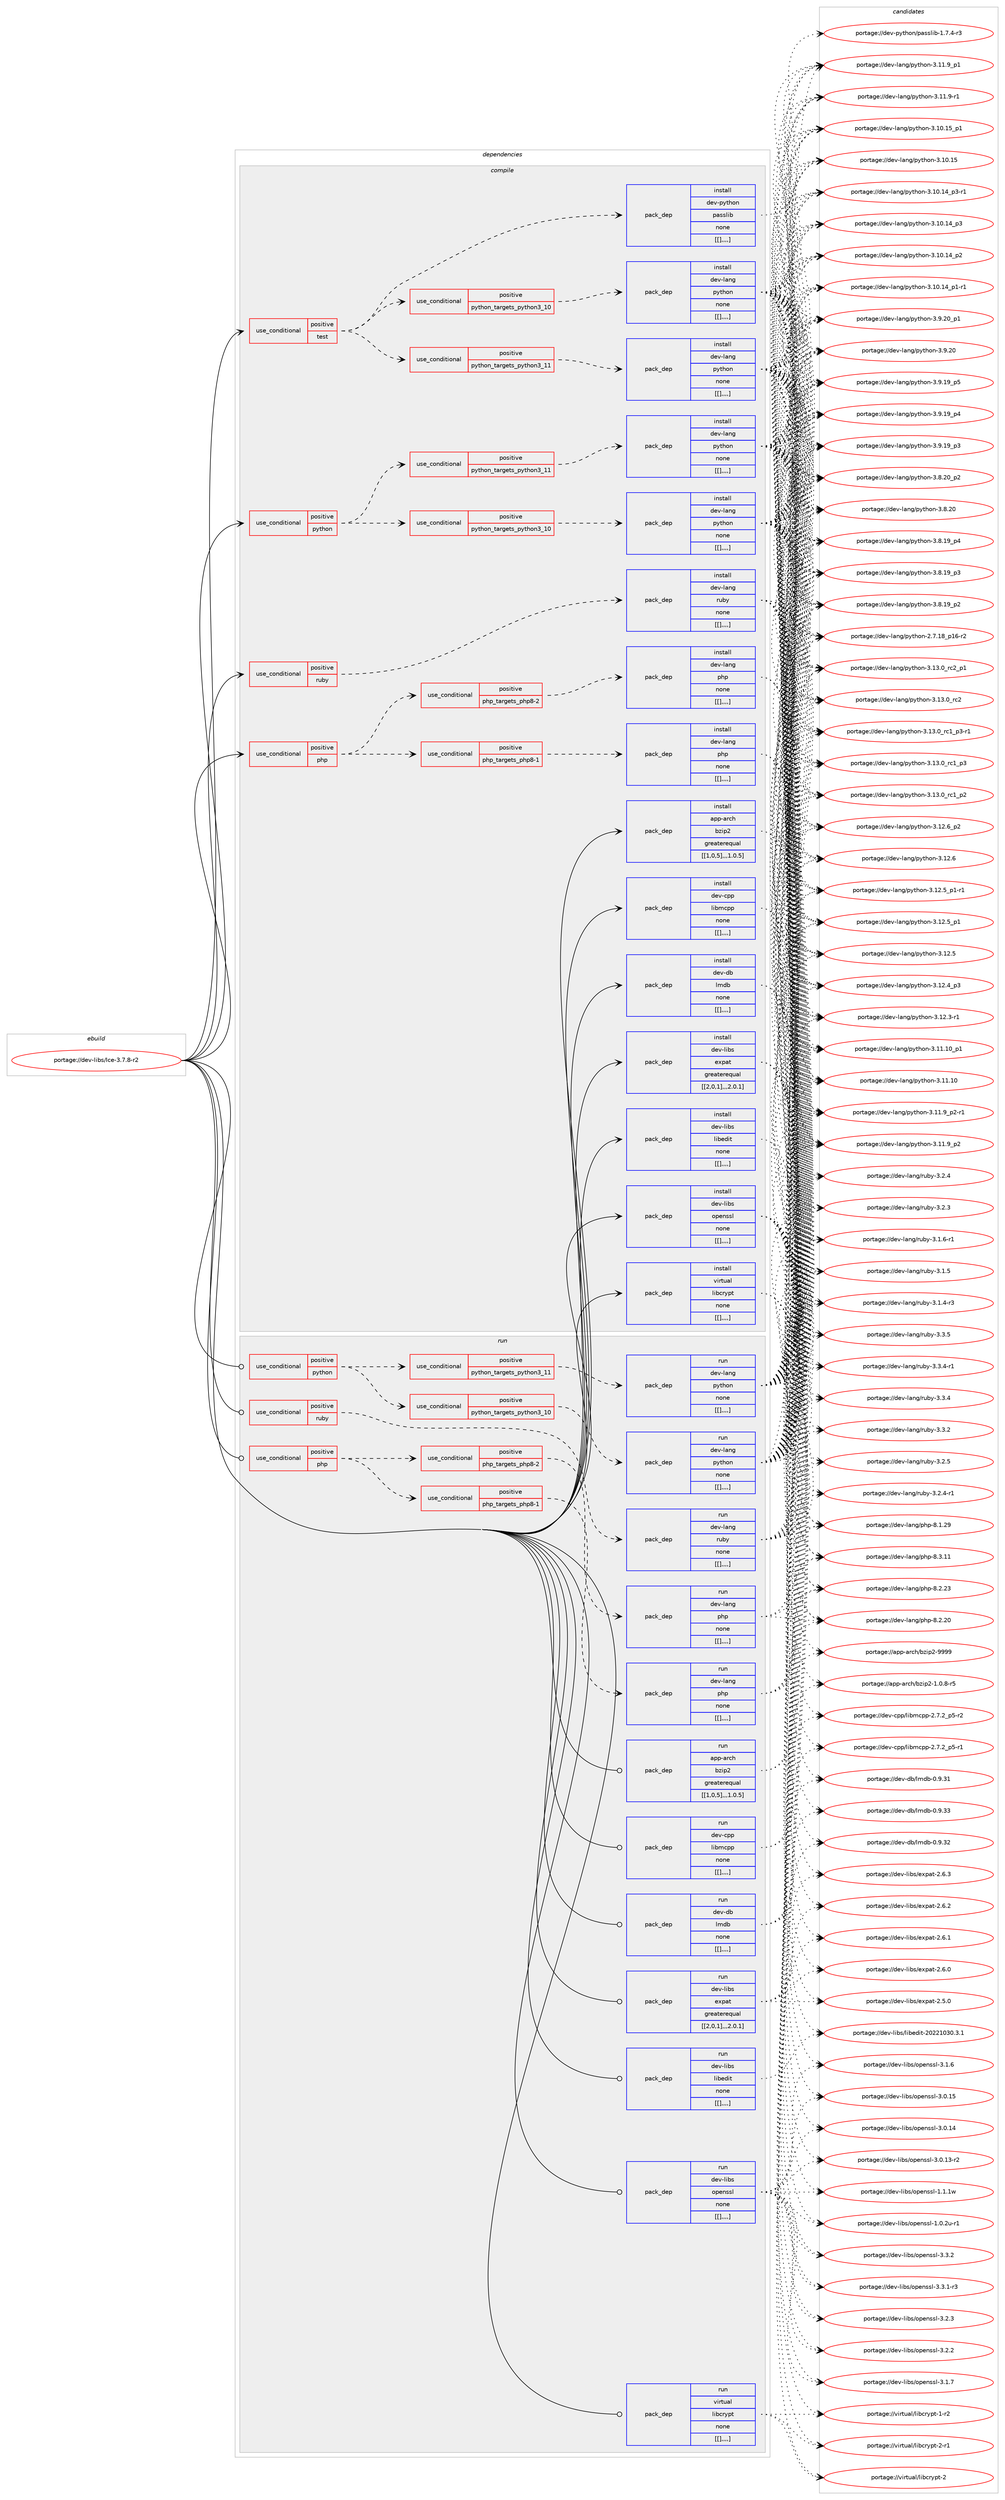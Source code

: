 digraph prolog {

# *************
# Graph options
# *************

newrank=true;
concentrate=true;
compound=true;
graph [rankdir=LR,fontname=Helvetica,fontsize=10,ranksep=1.5];#, ranksep=2.5, nodesep=0.2];
edge  [arrowhead=vee];
node  [fontname=Helvetica,fontsize=10];

# **********
# The ebuild
# **********

subgraph cluster_leftcol {
color=gray;
label=<<i>ebuild</i>>;
id [label="portage://dev-libs/Ice-3.7.8-r2", color=red, width=4, href="../dev-libs/Ice-3.7.8-r2.svg"];
}

# ****************
# The dependencies
# ****************

subgraph cluster_midcol {
color=gray;
label=<<i>dependencies</i>>;
subgraph cluster_compile {
fillcolor="#eeeeee";
style=filled;
label=<<i>compile</i>>;
subgraph cond26303 {
dependency106966 [label=<<TABLE BORDER="0" CELLBORDER="1" CELLSPACING="0" CELLPADDING="4"><TR><TD ROWSPAN="3" CELLPADDING="10">use_conditional</TD></TR><TR><TD>positive</TD></TR><TR><TD>php</TD></TR></TABLE>>, shape=none, color=red];
subgraph cond26304 {
dependency106967 [label=<<TABLE BORDER="0" CELLBORDER="1" CELLSPACING="0" CELLPADDING="4"><TR><TD ROWSPAN="3" CELLPADDING="10">use_conditional</TD></TR><TR><TD>positive</TD></TR><TR><TD>php_targets_php8-1</TD></TR></TABLE>>, shape=none, color=red];
subgraph pack79549 {
dependency106968 [label=<<TABLE BORDER="0" CELLBORDER="1" CELLSPACING="0" CELLPADDING="4" WIDTH="220"><TR><TD ROWSPAN="6" CELLPADDING="30">pack_dep</TD></TR><TR><TD WIDTH="110">install</TD></TR><TR><TD>dev-lang</TD></TR><TR><TD>php</TD></TR><TR><TD>none</TD></TR><TR><TD>[[],,,,]</TD></TR></TABLE>>, shape=none, color=blue];
}
dependency106967:e -> dependency106968:w [weight=20,style="dashed",arrowhead="vee"];
}
dependency106966:e -> dependency106967:w [weight=20,style="dashed",arrowhead="vee"];
subgraph cond26305 {
dependency106969 [label=<<TABLE BORDER="0" CELLBORDER="1" CELLSPACING="0" CELLPADDING="4"><TR><TD ROWSPAN="3" CELLPADDING="10">use_conditional</TD></TR><TR><TD>positive</TD></TR><TR><TD>php_targets_php8-2</TD></TR></TABLE>>, shape=none, color=red];
subgraph pack79550 {
dependency106970 [label=<<TABLE BORDER="0" CELLBORDER="1" CELLSPACING="0" CELLPADDING="4" WIDTH="220"><TR><TD ROWSPAN="6" CELLPADDING="30">pack_dep</TD></TR><TR><TD WIDTH="110">install</TD></TR><TR><TD>dev-lang</TD></TR><TR><TD>php</TD></TR><TR><TD>none</TD></TR><TR><TD>[[],,,,]</TD></TR></TABLE>>, shape=none, color=blue];
}
dependency106969:e -> dependency106970:w [weight=20,style="dashed",arrowhead="vee"];
}
dependency106966:e -> dependency106969:w [weight=20,style="dashed",arrowhead="vee"];
}
id:e -> dependency106966:w [weight=20,style="solid",arrowhead="vee"];
subgraph cond26306 {
dependency106971 [label=<<TABLE BORDER="0" CELLBORDER="1" CELLSPACING="0" CELLPADDING="4"><TR><TD ROWSPAN="3" CELLPADDING="10">use_conditional</TD></TR><TR><TD>positive</TD></TR><TR><TD>python</TD></TR></TABLE>>, shape=none, color=red];
subgraph cond26307 {
dependency106972 [label=<<TABLE BORDER="0" CELLBORDER="1" CELLSPACING="0" CELLPADDING="4"><TR><TD ROWSPAN="3" CELLPADDING="10">use_conditional</TD></TR><TR><TD>positive</TD></TR><TR><TD>python_targets_python3_10</TD></TR></TABLE>>, shape=none, color=red];
subgraph pack79551 {
dependency106973 [label=<<TABLE BORDER="0" CELLBORDER="1" CELLSPACING="0" CELLPADDING="4" WIDTH="220"><TR><TD ROWSPAN="6" CELLPADDING="30">pack_dep</TD></TR><TR><TD WIDTH="110">install</TD></TR><TR><TD>dev-lang</TD></TR><TR><TD>python</TD></TR><TR><TD>none</TD></TR><TR><TD>[[],,,,]</TD></TR></TABLE>>, shape=none, color=blue];
}
dependency106972:e -> dependency106973:w [weight=20,style="dashed",arrowhead="vee"];
}
dependency106971:e -> dependency106972:w [weight=20,style="dashed",arrowhead="vee"];
subgraph cond26308 {
dependency106974 [label=<<TABLE BORDER="0" CELLBORDER="1" CELLSPACING="0" CELLPADDING="4"><TR><TD ROWSPAN="3" CELLPADDING="10">use_conditional</TD></TR><TR><TD>positive</TD></TR><TR><TD>python_targets_python3_11</TD></TR></TABLE>>, shape=none, color=red];
subgraph pack79552 {
dependency106975 [label=<<TABLE BORDER="0" CELLBORDER="1" CELLSPACING="0" CELLPADDING="4" WIDTH="220"><TR><TD ROWSPAN="6" CELLPADDING="30">pack_dep</TD></TR><TR><TD WIDTH="110">install</TD></TR><TR><TD>dev-lang</TD></TR><TR><TD>python</TD></TR><TR><TD>none</TD></TR><TR><TD>[[],,,,]</TD></TR></TABLE>>, shape=none, color=blue];
}
dependency106974:e -> dependency106975:w [weight=20,style="dashed",arrowhead="vee"];
}
dependency106971:e -> dependency106974:w [weight=20,style="dashed",arrowhead="vee"];
}
id:e -> dependency106971:w [weight=20,style="solid",arrowhead="vee"];
subgraph cond26309 {
dependency106976 [label=<<TABLE BORDER="0" CELLBORDER="1" CELLSPACING="0" CELLPADDING="4"><TR><TD ROWSPAN="3" CELLPADDING="10">use_conditional</TD></TR><TR><TD>positive</TD></TR><TR><TD>ruby</TD></TR></TABLE>>, shape=none, color=red];
subgraph pack79553 {
dependency106977 [label=<<TABLE BORDER="0" CELLBORDER="1" CELLSPACING="0" CELLPADDING="4" WIDTH="220"><TR><TD ROWSPAN="6" CELLPADDING="30">pack_dep</TD></TR><TR><TD WIDTH="110">install</TD></TR><TR><TD>dev-lang</TD></TR><TR><TD>ruby</TD></TR><TR><TD>none</TD></TR><TR><TD>[[],,,,]</TD></TR></TABLE>>, shape=none, color=blue];
}
dependency106976:e -> dependency106977:w [weight=20,style="dashed",arrowhead="vee"];
}
id:e -> dependency106976:w [weight=20,style="solid",arrowhead="vee"];
subgraph cond26310 {
dependency106978 [label=<<TABLE BORDER="0" CELLBORDER="1" CELLSPACING="0" CELLPADDING="4"><TR><TD ROWSPAN="3" CELLPADDING="10">use_conditional</TD></TR><TR><TD>positive</TD></TR><TR><TD>test</TD></TR></TABLE>>, shape=none, color=red];
subgraph cond26311 {
dependency106979 [label=<<TABLE BORDER="0" CELLBORDER="1" CELLSPACING="0" CELLPADDING="4"><TR><TD ROWSPAN="3" CELLPADDING="10">use_conditional</TD></TR><TR><TD>positive</TD></TR><TR><TD>python_targets_python3_10</TD></TR></TABLE>>, shape=none, color=red];
subgraph pack79554 {
dependency106980 [label=<<TABLE BORDER="0" CELLBORDER="1" CELLSPACING="0" CELLPADDING="4" WIDTH="220"><TR><TD ROWSPAN="6" CELLPADDING="30">pack_dep</TD></TR><TR><TD WIDTH="110">install</TD></TR><TR><TD>dev-lang</TD></TR><TR><TD>python</TD></TR><TR><TD>none</TD></TR><TR><TD>[[],,,,]</TD></TR></TABLE>>, shape=none, color=blue];
}
dependency106979:e -> dependency106980:w [weight=20,style="dashed",arrowhead="vee"];
}
dependency106978:e -> dependency106979:w [weight=20,style="dashed",arrowhead="vee"];
subgraph cond26312 {
dependency106981 [label=<<TABLE BORDER="0" CELLBORDER="1" CELLSPACING="0" CELLPADDING="4"><TR><TD ROWSPAN="3" CELLPADDING="10">use_conditional</TD></TR><TR><TD>positive</TD></TR><TR><TD>python_targets_python3_11</TD></TR></TABLE>>, shape=none, color=red];
subgraph pack79555 {
dependency106982 [label=<<TABLE BORDER="0" CELLBORDER="1" CELLSPACING="0" CELLPADDING="4" WIDTH="220"><TR><TD ROWSPAN="6" CELLPADDING="30">pack_dep</TD></TR><TR><TD WIDTH="110">install</TD></TR><TR><TD>dev-lang</TD></TR><TR><TD>python</TD></TR><TR><TD>none</TD></TR><TR><TD>[[],,,,]</TD></TR></TABLE>>, shape=none, color=blue];
}
dependency106981:e -> dependency106982:w [weight=20,style="dashed",arrowhead="vee"];
}
dependency106978:e -> dependency106981:w [weight=20,style="dashed",arrowhead="vee"];
subgraph pack79556 {
dependency106983 [label=<<TABLE BORDER="0" CELLBORDER="1" CELLSPACING="0" CELLPADDING="4" WIDTH="220"><TR><TD ROWSPAN="6" CELLPADDING="30">pack_dep</TD></TR><TR><TD WIDTH="110">install</TD></TR><TR><TD>dev-python</TD></TR><TR><TD>passlib</TD></TR><TR><TD>none</TD></TR><TR><TD>[[],,,,]</TD></TR></TABLE>>, shape=none, color=blue];
}
dependency106978:e -> dependency106983:w [weight=20,style="dashed",arrowhead="vee"];
}
id:e -> dependency106978:w [weight=20,style="solid",arrowhead="vee"];
subgraph pack79557 {
dependency106984 [label=<<TABLE BORDER="0" CELLBORDER="1" CELLSPACING="0" CELLPADDING="4" WIDTH="220"><TR><TD ROWSPAN="6" CELLPADDING="30">pack_dep</TD></TR><TR><TD WIDTH="110">install</TD></TR><TR><TD>app-arch</TD></TR><TR><TD>bzip2</TD></TR><TR><TD>greaterequal</TD></TR><TR><TD>[[1,0,5],,,1.0.5]</TD></TR></TABLE>>, shape=none, color=blue];
}
id:e -> dependency106984:w [weight=20,style="solid",arrowhead="vee"];
subgraph pack79558 {
dependency106985 [label=<<TABLE BORDER="0" CELLBORDER="1" CELLSPACING="0" CELLPADDING="4" WIDTH="220"><TR><TD ROWSPAN="6" CELLPADDING="30">pack_dep</TD></TR><TR><TD WIDTH="110">install</TD></TR><TR><TD>dev-cpp</TD></TR><TR><TD>libmcpp</TD></TR><TR><TD>none</TD></TR><TR><TD>[[],,,,]</TD></TR></TABLE>>, shape=none, color=blue];
}
id:e -> dependency106985:w [weight=20,style="solid",arrowhead="vee"];
subgraph pack79559 {
dependency106986 [label=<<TABLE BORDER="0" CELLBORDER="1" CELLSPACING="0" CELLPADDING="4" WIDTH="220"><TR><TD ROWSPAN="6" CELLPADDING="30">pack_dep</TD></TR><TR><TD WIDTH="110">install</TD></TR><TR><TD>dev-db</TD></TR><TR><TD>lmdb</TD></TR><TR><TD>none</TD></TR><TR><TD>[[],,,,]</TD></TR></TABLE>>, shape=none, color=blue];
}
id:e -> dependency106986:w [weight=20,style="solid",arrowhead="vee"];
subgraph pack79560 {
dependency106987 [label=<<TABLE BORDER="0" CELLBORDER="1" CELLSPACING="0" CELLPADDING="4" WIDTH="220"><TR><TD ROWSPAN="6" CELLPADDING="30">pack_dep</TD></TR><TR><TD WIDTH="110">install</TD></TR><TR><TD>dev-libs</TD></TR><TR><TD>expat</TD></TR><TR><TD>greaterequal</TD></TR><TR><TD>[[2,0,1],,,2.0.1]</TD></TR></TABLE>>, shape=none, color=blue];
}
id:e -> dependency106987:w [weight=20,style="solid",arrowhead="vee"];
subgraph pack79561 {
dependency106988 [label=<<TABLE BORDER="0" CELLBORDER="1" CELLSPACING="0" CELLPADDING="4" WIDTH="220"><TR><TD ROWSPAN="6" CELLPADDING="30">pack_dep</TD></TR><TR><TD WIDTH="110">install</TD></TR><TR><TD>dev-libs</TD></TR><TR><TD>libedit</TD></TR><TR><TD>none</TD></TR><TR><TD>[[],,,,]</TD></TR></TABLE>>, shape=none, color=blue];
}
id:e -> dependency106988:w [weight=20,style="solid",arrowhead="vee"];
subgraph pack79562 {
dependency106989 [label=<<TABLE BORDER="0" CELLBORDER="1" CELLSPACING="0" CELLPADDING="4" WIDTH="220"><TR><TD ROWSPAN="6" CELLPADDING="30">pack_dep</TD></TR><TR><TD WIDTH="110">install</TD></TR><TR><TD>dev-libs</TD></TR><TR><TD>openssl</TD></TR><TR><TD>none</TD></TR><TR><TD>[[],,,,]</TD></TR></TABLE>>, shape=none, color=blue];
}
id:e -> dependency106989:w [weight=20,style="solid",arrowhead="vee"];
subgraph pack79563 {
dependency106990 [label=<<TABLE BORDER="0" CELLBORDER="1" CELLSPACING="0" CELLPADDING="4" WIDTH="220"><TR><TD ROWSPAN="6" CELLPADDING="30">pack_dep</TD></TR><TR><TD WIDTH="110">install</TD></TR><TR><TD>virtual</TD></TR><TR><TD>libcrypt</TD></TR><TR><TD>none</TD></TR><TR><TD>[[],,,,]</TD></TR></TABLE>>, shape=none, color=blue];
}
id:e -> dependency106990:w [weight=20,style="solid",arrowhead="vee"];
}
subgraph cluster_compileandrun {
fillcolor="#eeeeee";
style=filled;
label=<<i>compile and run</i>>;
}
subgraph cluster_run {
fillcolor="#eeeeee";
style=filled;
label=<<i>run</i>>;
subgraph cond26313 {
dependency106991 [label=<<TABLE BORDER="0" CELLBORDER="1" CELLSPACING="0" CELLPADDING="4"><TR><TD ROWSPAN="3" CELLPADDING="10">use_conditional</TD></TR><TR><TD>positive</TD></TR><TR><TD>php</TD></TR></TABLE>>, shape=none, color=red];
subgraph cond26314 {
dependency106992 [label=<<TABLE BORDER="0" CELLBORDER="1" CELLSPACING="0" CELLPADDING="4"><TR><TD ROWSPAN="3" CELLPADDING="10">use_conditional</TD></TR><TR><TD>positive</TD></TR><TR><TD>php_targets_php8-1</TD></TR></TABLE>>, shape=none, color=red];
subgraph pack79564 {
dependency106993 [label=<<TABLE BORDER="0" CELLBORDER="1" CELLSPACING="0" CELLPADDING="4" WIDTH="220"><TR><TD ROWSPAN="6" CELLPADDING="30">pack_dep</TD></TR><TR><TD WIDTH="110">run</TD></TR><TR><TD>dev-lang</TD></TR><TR><TD>php</TD></TR><TR><TD>none</TD></TR><TR><TD>[[],,,,]</TD></TR></TABLE>>, shape=none, color=blue];
}
dependency106992:e -> dependency106993:w [weight=20,style="dashed",arrowhead="vee"];
}
dependency106991:e -> dependency106992:w [weight=20,style="dashed",arrowhead="vee"];
subgraph cond26315 {
dependency106994 [label=<<TABLE BORDER="0" CELLBORDER="1" CELLSPACING="0" CELLPADDING="4"><TR><TD ROWSPAN="3" CELLPADDING="10">use_conditional</TD></TR><TR><TD>positive</TD></TR><TR><TD>php_targets_php8-2</TD></TR></TABLE>>, shape=none, color=red];
subgraph pack79565 {
dependency106995 [label=<<TABLE BORDER="0" CELLBORDER="1" CELLSPACING="0" CELLPADDING="4" WIDTH="220"><TR><TD ROWSPAN="6" CELLPADDING="30">pack_dep</TD></TR><TR><TD WIDTH="110">run</TD></TR><TR><TD>dev-lang</TD></TR><TR><TD>php</TD></TR><TR><TD>none</TD></TR><TR><TD>[[],,,,]</TD></TR></TABLE>>, shape=none, color=blue];
}
dependency106994:e -> dependency106995:w [weight=20,style="dashed",arrowhead="vee"];
}
dependency106991:e -> dependency106994:w [weight=20,style="dashed",arrowhead="vee"];
}
id:e -> dependency106991:w [weight=20,style="solid",arrowhead="odot"];
subgraph cond26316 {
dependency106996 [label=<<TABLE BORDER="0" CELLBORDER="1" CELLSPACING="0" CELLPADDING="4"><TR><TD ROWSPAN="3" CELLPADDING="10">use_conditional</TD></TR><TR><TD>positive</TD></TR><TR><TD>python</TD></TR></TABLE>>, shape=none, color=red];
subgraph cond26317 {
dependency106997 [label=<<TABLE BORDER="0" CELLBORDER="1" CELLSPACING="0" CELLPADDING="4"><TR><TD ROWSPAN="3" CELLPADDING="10">use_conditional</TD></TR><TR><TD>positive</TD></TR><TR><TD>python_targets_python3_10</TD></TR></TABLE>>, shape=none, color=red];
subgraph pack79566 {
dependency106998 [label=<<TABLE BORDER="0" CELLBORDER="1" CELLSPACING="0" CELLPADDING="4" WIDTH="220"><TR><TD ROWSPAN="6" CELLPADDING="30">pack_dep</TD></TR><TR><TD WIDTH="110">run</TD></TR><TR><TD>dev-lang</TD></TR><TR><TD>python</TD></TR><TR><TD>none</TD></TR><TR><TD>[[],,,,]</TD></TR></TABLE>>, shape=none, color=blue];
}
dependency106997:e -> dependency106998:w [weight=20,style="dashed",arrowhead="vee"];
}
dependency106996:e -> dependency106997:w [weight=20,style="dashed",arrowhead="vee"];
subgraph cond26318 {
dependency106999 [label=<<TABLE BORDER="0" CELLBORDER="1" CELLSPACING="0" CELLPADDING="4"><TR><TD ROWSPAN="3" CELLPADDING="10">use_conditional</TD></TR><TR><TD>positive</TD></TR><TR><TD>python_targets_python3_11</TD></TR></TABLE>>, shape=none, color=red];
subgraph pack79567 {
dependency107000 [label=<<TABLE BORDER="0" CELLBORDER="1" CELLSPACING="0" CELLPADDING="4" WIDTH="220"><TR><TD ROWSPAN="6" CELLPADDING="30">pack_dep</TD></TR><TR><TD WIDTH="110">run</TD></TR><TR><TD>dev-lang</TD></TR><TR><TD>python</TD></TR><TR><TD>none</TD></TR><TR><TD>[[],,,,]</TD></TR></TABLE>>, shape=none, color=blue];
}
dependency106999:e -> dependency107000:w [weight=20,style="dashed",arrowhead="vee"];
}
dependency106996:e -> dependency106999:w [weight=20,style="dashed",arrowhead="vee"];
}
id:e -> dependency106996:w [weight=20,style="solid",arrowhead="odot"];
subgraph cond26319 {
dependency107001 [label=<<TABLE BORDER="0" CELLBORDER="1" CELLSPACING="0" CELLPADDING="4"><TR><TD ROWSPAN="3" CELLPADDING="10">use_conditional</TD></TR><TR><TD>positive</TD></TR><TR><TD>ruby</TD></TR></TABLE>>, shape=none, color=red];
subgraph pack79568 {
dependency107002 [label=<<TABLE BORDER="0" CELLBORDER="1" CELLSPACING="0" CELLPADDING="4" WIDTH="220"><TR><TD ROWSPAN="6" CELLPADDING="30">pack_dep</TD></TR><TR><TD WIDTH="110">run</TD></TR><TR><TD>dev-lang</TD></TR><TR><TD>ruby</TD></TR><TR><TD>none</TD></TR><TR><TD>[[],,,,]</TD></TR></TABLE>>, shape=none, color=blue];
}
dependency107001:e -> dependency107002:w [weight=20,style="dashed",arrowhead="vee"];
}
id:e -> dependency107001:w [weight=20,style="solid",arrowhead="odot"];
subgraph pack79569 {
dependency107003 [label=<<TABLE BORDER="0" CELLBORDER="1" CELLSPACING="0" CELLPADDING="4" WIDTH="220"><TR><TD ROWSPAN="6" CELLPADDING="30">pack_dep</TD></TR><TR><TD WIDTH="110">run</TD></TR><TR><TD>app-arch</TD></TR><TR><TD>bzip2</TD></TR><TR><TD>greaterequal</TD></TR><TR><TD>[[1,0,5],,,1.0.5]</TD></TR></TABLE>>, shape=none, color=blue];
}
id:e -> dependency107003:w [weight=20,style="solid",arrowhead="odot"];
subgraph pack79570 {
dependency107004 [label=<<TABLE BORDER="0" CELLBORDER="1" CELLSPACING="0" CELLPADDING="4" WIDTH="220"><TR><TD ROWSPAN="6" CELLPADDING="30">pack_dep</TD></TR><TR><TD WIDTH="110">run</TD></TR><TR><TD>dev-cpp</TD></TR><TR><TD>libmcpp</TD></TR><TR><TD>none</TD></TR><TR><TD>[[],,,,]</TD></TR></TABLE>>, shape=none, color=blue];
}
id:e -> dependency107004:w [weight=20,style="solid",arrowhead="odot"];
subgraph pack79571 {
dependency107005 [label=<<TABLE BORDER="0" CELLBORDER="1" CELLSPACING="0" CELLPADDING="4" WIDTH="220"><TR><TD ROWSPAN="6" CELLPADDING="30">pack_dep</TD></TR><TR><TD WIDTH="110">run</TD></TR><TR><TD>dev-db</TD></TR><TR><TD>lmdb</TD></TR><TR><TD>none</TD></TR><TR><TD>[[],,,,]</TD></TR></TABLE>>, shape=none, color=blue];
}
id:e -> dependency107005:w [weight=20,style="solid",arrowhead="odot"];
subgraph pack79572 {
dependency107006 [label=<<TABLE BORDER="0" CELLBORDER="1" CELLSPACING="0" CELLPADDING="4" WIDTH="220"><TR><TD ROWSPAN="6" CELLPADDING="30">pack_dep</TD></TR><TR><TD WIDTH="110">run</TD></TR><TR><TD>dev-libs</TD></TR><TR><TD>expat</TD></TR><TR><TD>greaterequal</TD></TR><TR><TD>[[2,0,1],,,2.0.1]</TD></TR></TABLE>>, shape=none, color=blue];
}
id:e -> dependency107006:w [weight=20,style="solid",arrowhead="odot"];
subgraph pack79573 {
dependency107007 [label=<<TABLE BORDER="0" CELLBORDER="1" CELLSPACING="0" CELLPADDING="4" WIDTH="220"><TR><TD ROWSPAN="6" CELLPADDING="30">pack_dep</TD></TR><TR><TD WIDTH="110">run</TD></TR><TR><TD>dev-libs</TD></TR><TR><TD>libedit</TD></TR><TR><TD>none</TD></TR><TR><TD>[[],,,,]</TD></TR></TABLE>>, shape=none, color=blue];
}
id:e -> dependency107007:w [weight=20,style="solid",arrowhead="odot"];
subgraph pack79574 {
dependency107008 [label=<<TABLE BORDER="0" CELLBORDER="1" CELLSPACING="0" CELLPADDING="4" WIDTH="220"><TR><TD ROWSPAN="6" CELLPADDING="30">pack_dep</TD></TR><TR><TD WIDTH="110">run</TD></TR><TR><TD>dev-libs</TD></TR><TR><TD>openssl</TD></TR><TR><TD>none</TD></TR><TR><TD>[[],,,,]</TD></TR></TABLE>>, shape=none, color=blue];
}
id:e -> dependency107008:w [weight=20,style="solid",arrowhead="odot"];
subgraph pack79575 {
dependency107009 [label=<<TABLE BORDER="0" CELLBORDER="1" CELLSPACING="0" CELLPADDING="4" WIDTH="220"><TR><TD ROWSPAN="6" CELLPADDING="30">pack_dep</TD></TR><TR><TD WIDTH="110">run</TD></TR><TR><TD>virtual</TD></TR><TR><TD>libcrypt</TD></TR><TR><TD>none</TD></TR><TR><TD>[[],,,,]</TD></TR></TABLE>>, shape=none, color=blue];
}
id:e -> dependency107009:w [weight=20,style="solid",arrowhead="odot"];
}
}

# **************
# The candidates
# **************

subgraph cluster_choices {
rank=same;
color=gray;
label=<<i>candidates</i>>;

subgraph choice79549 {
color=black;
nodesep=1;
choice10010111845108971101034711210411245564651464949 [label="portage://dev-lang/php-8.3.11", color=red, width=4,href="../dev-lang/php-8.3.11.svg"];
choice10010111845108971101034711210411245564650465051 [label="portage://dev-lang/php-8.2.23", color=red, width=4,href="../dev-lang/php-8.2.23.svg"];
choice10010111845108971101034711210411245564650465048 [label="portage://dev-lang/php-8.2.20", color=red, width=4,href="../dev-lang/php-8.2.20.svg"];
choice10010111845108971101034711210411245564649465057 [label="portage://dev-lang/php-8.1.29", color=red, width=4,href="../dev-lang/php-8.1.29.svg"];
dependency106968:e -> choice10010111845108971101034711210411245564651464949:w [style=dotted,weight="100"];
dependency106968:e -> choice10010111845108971101034711210411245564650465051:w [style=dotted,weight="100"];
dependency106968:e -> choice10010111845108971101034711210411245564650465048:w [style=dotted,weight="100"];
dependency106968:e -> choice10010111845108971101034711210411245564649465057:w [style=dotted,weight="100"];
}
subgraph choice79550 {
color=black;
nodesep=1;
choice10010111845108971101034711210411245564651464949 [label="portage://dev-lang/php-8.3.11", color=red, width=4,href="../dev-lang/php-8.3.11.svg"];
choice10010111845108971101034711210411245564650465051 [label="portage://dev-lang/php-8.2.23", color=red, width=4,href="../dev-lang/php-8.2.23.svg"];
choice10010111845108971101034711210411245564650465048 [label="portage://dev-lang/php-8.2.20", color=red, width=4,href="../dev-lang/php-8.2.20.svg"];
choice10010111845108971101034711210411245564649465057 [label="portage://dev-lang/php-8.1.29", color=red, width=4,href="../dev-lang/php-8.1.29.svg"];
dependency106970:e -> choice10010111845108971101034711210411245564651464949:w [style=dotted,weight="100"];
dependency106970:e -> choice10010111845108971101034711210411245564650465051:w [style=dotted,weight="100"];
dependency106970:e -> choice10010111845108971101034711210411245564650465048:w [style=dotted,weight="100"];
dependency106970:e -> choice10010111845108971101034711210411245564649465057:w [style=dotted,weight="100"];
}
subgraph choice79551 {
color=black;
nodesep=1;
choice100101118451089711010347112121116104111110455146495146489511499509511249 [label="portage://dev-lang/python-3.13.0_rc2_p1", color=red, width=4,href="../dev-lang/python-3.13.0_rc2_p1.svg"];
choice10010111845108971101034711212111610411111045514649514648951149950 [label="portage://dev-lang/python-3.13.0_rc2", color=red, width=4,href="../dev-lang/python-3.13.0_rc2.svg"];
choice1001011184510897110103471121211161041111104551464951464895114994995112514511449 [label="portage://dev-lang/python-3.13.0_rc1_p3-r1", color=red, width=4,href="../dev-lang/python-3.13.0_rc1_p3-r1.svg"];
choice100101118451089711010347112121116104111110455146495146489511499499511251 [label="portage://dev-lang/python-3.13.0_rc1_p3", color=red, width=4,href="../dev-lang/python-3.13.0_rc1_p3.svg"];
choice100101118451089711010347112121116104111110455146495146489511499499511250 [label="portage://dev-lang/python-3.13.0_rc1_p2", color=red, width=4,href="../dev-lang/python-3.13.0_rc1_p2.svg"];
choice100101118451089711010347112121116104111110455146495046549511250 [label="portage://dev-lang/python-3.12.6_p2", color=red, width=4,href="../dev-lang/python-3.12.6_p2.svg"];
choice10010111845108971101034711212111610411111045514649504654 [label="portage://dev-lang/python-3.12.6", color=red, width=4,href="../dev-lang/python-3.12.6.svg"];
choice1001011184510897110103471121211161041111104551464950465395112494511449 [label="portage://dev-lang/python-3.12.5_p1-r1", color=red, width=4,href="../dev-lang/python-3.12.5_p1-r1.svg"];
choice100101118451089711010347112121116104111110455146495046539511249 [label="portage://dev-lang/python-3.12.5_p1", color=red, width=4,href="../dev-lang/python-3.12.5_p1.svg"];
choice10010111845108971101034711212111610411111045514649504653 [label="portage://dev-lang/python-3.12.5", color=red, width=4,href="../dev-lang/python-3.12.5.svg"];
choice100101118451089711010347112121116104111110455146495046529511251 [label="portage://dev-lang/python-3.12.4_p3", color=red, width=4,href="../dev-lang/python-3.12.4_p3.svg"];
choice100101118451089711010347112121116104111110455146495046514511449 [label="portage://dev-lang/python-3.12.3-r1", color=red, width=4,href="../dev-lang/python-3.12.3-r1.svg"];
choice10010111845108971101034711212111610411111045514649494649489511249 [label="portage://dev-lang/python-3.11.10_p1", color=red, width=4,href="../dev-lang/python-3.11.10_p1.svg"];
choice1001011184510897110103471121211161041111104551464949464948 [label="portage://dev-lang/python-3.11.10", color=red, width=4,href="../dev-lang/python-3.11.10.svg"];
choice1001011184510897110103471121211161041111104551464949465795112504511449 [label="portage://dev-lang/python-3.11.9_p2-r1", color=red, width=4,href="../dev-lang/python-3.11.9_p2-r1.svg"];
choice100101118451089711010347112121116104111110455146494946579511250 [label="portage://dev-lang/python-3.11.9_p2", color=red, width=4,href="../dev-lang/python-3.11.9_p2.svg"];
choice100101118451089711010347112121116104111110455146494946579511249 [label="portage://dev-lang/python-3.11.9_p1", color=red, width=4,href="../dev-lang/python-3.11.9_p1.svg"];
choice100101118451089711010347112121116104111110455146494946574511449 [label="portage://dev-lang/python-3.11.9-r1", color=red, width=4,href="../dev-lang/python-3.11.9-r1.svg"];
choice10010111845108971101034711212111610411111045514649484649539511249 [label="portage://dev-lang/python-3.10.15_p1", color=red, width=4,href="../dev-lang/python-3.10.15_p1.svg"];
choice1001011184510897110103471121211161041111104551464948464953 [label="portage://dev-lang/python-3.10.15", color=red, width=4,href="../dev-lang/python-3.10.15.svg"];
choice100101118451089711010347112121116104111110455146494846495295112514511449 [label="portage://dev-lang/python-3.10.14_p3-r1", color=red, width=4,href="../dev-lang/python-3.10.14_p3-r1.svg"];
choice10010111845108971101034711212111610411111045514649484649529511251 [label="portage://dev-lang/python-3.10.14_p3", color=red, width=4,href="../dev-lang/python-3.10.14_p3.svg"];
choice10010111845108971101034711212111610411111045514649484649529511250 [label="portage://dev-lang/python-3.10.14_p2", color=red, width=4,href="../dev-lang/python-3.10.14_p2.svg"];
choice100101118451089711010347112121116104111110455146494846495295112494511449 [label="portage://dev-lang/python-3.10.14_p1-r1", color=red, width=4,href="../dev-lang/python-3.10.14_p1-r1.svg"];
choice100101118451089711010347112121116104111110455146574650489511249 [label="portage://dev-lang/python-3.9.20_p1", color=red, width=4,href="../dev-lang/python-3.9.20_p1.svg"];
choice10010111845108971101034711212111610411111045514657465048 [label="portage://dev-lang/python-3.9.20", color=red, width=4,href="../dev-lang/python-3.9.20.svg"];
choice100101118451089711010347112121116104111110455146574649579511253 [label="portage://dev-lang/python-3.9.19_p5", color=red, width=4,href="../dev-lang/python-3.9.19_p5.svg"];
choice100101118451089711010347112121116104111110455146574649579511252 [label="portage://dev-lang/python-3.9.19_p4", color=red, width=4,href="../dev-lang/python-3.9.19_p4.svg"];
choice100101118451089711010347112121116104111110455146574649579511251 [label="portage://dev-lang/python-3.9.19_p3", color=red, width=4,href="../dev-lang/python-3.9.19_p3.svg"];
choice100101118451089711010347112121116104111110455146564650489511250 [label="portage://dev-lang/python-3.8.20_p2", color=red, width=4,href="../dev-lang/python-3.8.20_p2.svg"];
choice10010111845108971101034711212111610411111045514656465048 [label="portage://dev-lang/python-3.8.20", color=red, width=4,href="../dev-lang/python-3.8.20.svg"];
choice100101118451089711010347112121116104111110455146564649579511252 [label="portage://dev-lang/python-3.8.19_p4", color=red, width=4,href="../dev-lang/python-3.8.19_p4.svg"];
choice100101118451089711010347112121116104111110455146564649579511251 [label="portage://dev-lang/python-3.8.19_p3", color=red, width=4,href="../dev-lang/python-3.8.19_p3.svg"];
choice100101118451089711010347112121116104111110455146564649579511250 [label="portage://dev-lang/python-3.8.19_p2", color=red, width=4,href="../dev-lang/python-3.8.19_p2.svg"];
choice100101118451089711010347112121116104111110455046554649569511249544511450 [label="portage://dev-lang/python-2.7.18_p16-r2", color=red, width=4,href="../dev-lang/python-2.7.18_p16-r2.svg"];
dependency106973:e -> choice100101118451089711010347112121116104111110455146495146489511499509511249:w [style=dotted,weight="100"];
dependency106973:e -> choice10010111845108971101034711212111610411111045514649514648951149950:w [style=dotted,weight="100"];
dependency106973:e -> choice1001011184510897110103471121211161041111104551464951464895114994995112514511449:w [style=dotted,weight="100"];
dependency106973:e -> choice100101118451089711010347112121116104111110455146495146489511499499511251:w [style=dotted,weight="100"];
dependency106973:e -> choice100101118451089711010347112121116104111110455146495146489511499499511250:w [style=dotted,weight="100"];
dependency106973:e -> choice100101118451089711010347112121116104111110455146495046549511250:w [style=dotted,weight="100"];
dependency106973:e -> choice10010111845108971101034711212111610411111045514649504654:w [style=dotted,weight="100"];
dependency106973:e -> choice1001011184510897110103471121211161041111104551464950465395112494511449:w [style=dotted,weight="100"];
dependency106973:e -> choice100101118451089711010347112121116104111110455146495046539511249:w [style=dotted,weight="100"];
dependency106973:e -> choice10010111845108971101034711212111610411111045514649504653:w [style=dotted,weight="100"];
dependency106973:e -> choice100101118451089711010347112121116104111110455146495046529511251:w [style=dotted,weight="100"];
dependency106973:e -> choice100101118451089711010347112121116104111110455146495046514511449:w [style=dotted,weight="100"];
dependency106973:e -> choice10010111845108971101034711212111610411111045514649494649489511249:w [style=dotted,weight="100"];
dependency106973:e -> choice1001011184510897110103471121211161041111104551464949464948:w [style=dotted,weight="100"];
dependency106973:e -> choice1001011184510897110103471121211161041111104551464949465795112504511449:w [style=dotted,weight="100"];
dependency106973:e -> choice100101118451089711010347112121116104111110455146494946579511250:w [style=dotted,weight="100"];
dependency106973:e -> choice100101118451089711010347112121116104111110455146494946579511249:w [style=dotted,weight="100"];
dependency106973:e -> choice100101118451089711010347112121116104111110455146494946574511449:w [style=dotted,weight="100"];
dependency106973:e -> choice10010111845108971101034711212111610411111045514649484649539511249:w [style=dotted,weight="100"];
dependency106973:e -> choice1001011184510897110103471121211161041111104551464948464953:w [style=dotted,weight="100"];
dependency106973:e -> choice100101118451089711010347112121116104111110455146494846495295112514511449:w [style=dotted,weight="100"];
dependency106973:e -> choice10010111845108971101034711212111610411111045514649484649529511251:w [style=dotted,weight="100"];
dependency106973:e -> choice10010111845108971101034711212111610411111045514649484649529511250:w [style=dotted,weight="100"];
dependency106973:e -> choice100101118451089711010347112121116104111110455146494846495295112494511449:w [style=dotted,weight="100"];
dependency106973:e -> choice100101118451089711010347112121116104111110455146574650489511249:w [style=dotted,weight="100"];
dependency106973:e -> choice10010111845108971101034711212111610411111045514657465048:w [style=dotted,weight="100"];
dependency106973:e -> choice100101118451089711010347112121116104111110455146574649579511253:w [style=dotted,weight="100"];
dependency106973:e -> choice100101118451089711010347112121116104111110455146574649579511252:w [style=dotted,weight="100"];
dependency106973:e -> choice100101118451089711010347112121116104111110455146574649579511251:w [style=dotted,weight="100"];
dependency106973:e -> choice100101118451089711010347112121116104111110455146564650489511250:w [style=dotted,weight="100"];
dependency106973:e -> choice10010111845108971101034711212111610411111045514656465048:w [style=dotted,weight="100"];
dependency106973:e -> choice100101118451089711010347112121116104111110455146564649579511252:w [style=dotted,weight="100"];
dependency106973:e -> choice100101118451089711010347112121116104111110455146564649579511251:w [style=dotted,weight="100"];
dependency106973:e -> choice100101118451089711010347112121116104111110455146564649579511250:w [style=dotted,weight="100"];
dependency106973:e -> choice100101118451089711010347112121116104111110455046554649569511249544511450:w [style=dotted,weight="100"];
}
subgraph choice79552 {
color=black;
nodesep=1;
choice100101118451089711010347112121116104111110455146495146489511499509511249 [label="portage://dev-lang/python-3.13.0_rc2_p1", color=red, width=4,href="../dev-lang/python-3.13.0_rc2_p1.svg"];
choice10010111845108971101034711212111610411111045514649514648951149950 [label="portage://dev-lang/python-3.13.0_rc2", color=red, width=4,href="../dev-lang/python-3.13.0_rc2.svg"];
choice1001011184510897110103471121211161041111104551464951464895114994995112514511449 [label="portage://dev-lang/python-3.13.0_rc1_p3-r1", color=red, width=4,href="../dev-lang/python-3.13.0_rc1_p3-r1.svg"];
choice100101118451089711010347112121116104111110455146495146489511499499511251 [label="portage://dev-lang/python-3.13.0_rc1_p3", color=red, width=4,href="../dev-lang/python-3.13.0_rc1_p3.svg"];
choice100101118451089711010347112121116104111110455146495146489511499499511250 [label="portage://dev-lang/python-3.13.0_rc1_p2", color=red, width=4,href="../dev-lang/python-3.13.0_rc1_p2.svg"];
choice100101118451089711010347112121116104111110455146495046549511250 [label="portage://dev-lang/python-3.12.6_p2", color=red, width=4,href="../dev-lang/python-3.12.6_p2.svg"];
choice10010111845108971101034711212111610411111045514649504654 [label="portage://dev-lang/python-3.12.6", color=red, width=4,href="../dev-lang/python-3.12.6.svg"];
choice1001011184510897110103471121211161041111104551464950465395112494511449 [label="portage://dev-lang/python-3.12.5_p1-r1", color=red, width=4,href="../dev-lang/python-3.12.5_p1-r1.svg"];
choice100101118451089711010347112121116104111110455146495046539511249 [label="portage://dev-lang/python-3.12.5_p1", color=red, width=4,href="../dev-lang/python-3.12.5_p1.svg"];
choice10010111845108971101034711212111610411111045514649504653 [label="portage://dev-lang/python-3.12.5", color=red, width=4,href="../dev-lang/python-3.12.5.svg"];
choice100101118451089711010347112121116104111110455146495046529511251 [label="portage://dev-lang/python-3.12.4_p3", color=red, width=4,href="../dev-lang/python-3.12.4_p3.svg"];
choice100101118451089711010347112121116104111110455146495046514511449 [label="portage://dev-lang/python-3.12.3-r1", color=red, width=4,href="../dev-lang/python-3.12.3-r1.svg"];
choice10010111845108971101034711212111610411111045514649494649489511249 [label="portage://dev-lang/python-3.11.10_p1", color=red, width=4,href="../dev-lang/python-3.11.10_p1.svg"];
choice1001011184510897110103471121211161041111104551464949464948 [label="portage://dev-lang/python-3.11.10", color=red, width=4,href="../dev-lang/python-3.11.10.svg"];
choice1001011184510897110103471121211161041111104551464949465795112504511449 [label="portage://dev-lang/python-3.11.9_p2-r1", color=red, width=4,href="../dev-lang/python-3.11.9_p2-r1.svg"];
choice100101118451089711010347112121116104111110455146494946579511250 [label="portage://dev-lang/python-3.11.9_p2", color=red, width=4,href="../dev-lang/python-3.11.9_p2.svg"];
choice100101118451089711010347112121116104111110455146494946579511249 [label="portage://dev-lang/python-3.11.9_p1", color=red, width=4,href="../dev-lang/python-3.11.9_p1.svg"];
choice100101118451089711010347112121116104111110455146494946574511449 [label="portage://dev-lang/python-3.11.9-r1", color=red, width=4,href="../dev-lang/python-3.11.9-r1.svg"];
choice10010111845108971101034711212111610411111045514649484649539511249 [label="portage://dev-lang/python-3.10.15_p1", color=red, width=4,href="../dev-lang/python-3.10.15_p1.svg"];
choice1001011184510897110103471121211161041111104551464948464953 [label="portage://dev-lang/python-3.10.15", color=red, width=4,href="../dev-lang/python-3.10.15.svg"];
choice100101118451089711010347112121116104111110455146494846495295112514511449 [label="portage://dev-lang/python-3.10.14_p3-r1", color=red, width=4,href="../dev-lang/python-3.10.14_p3-r1.svg"];
choice10010111845108971101034711212111610411111045514649484649529511251 [label="portage://dev-lang/python-3.10.14_p3", color=red, width=4,href="../dev-lang/python-3.10.14_p3.svg"];
choice10010111845108971101034711212111610411111045514649484649529511250 [label="portage://dev-lang/python-3.10.14_p2", color=red, width=4,href="../dev-lang/python-3.10.14_p2.svg"];
choice100101118451089711010347112121116104111110455146494846495295112494511449 [label="portage://dev-lang/python-3.10.14_p1-r1", color=red, width=4,href="../dev-lang/python-3.10.14_p1-r1.svg"];
choice100101118451089711010347112121116104111110455146574650489511249 [label="portage://dev-lang/python-3.9.20_p1", color=red, width=4,href="../dev-lang/python-3.9.20_p1.svg"];
choice10010111845108971101034711212111610411111045514657465048 [label="portage://dev-lang/python-3.9.20", color=red, width=4,href="../dev-lang/python-3.9.20.svg"];
choice100101118451089711010347112121116104111110455146574649579511253 [label="portage://dev-lang/python-3.9.19_p5", color=red, width=4,href="../dev-lang/python-3.9.19_p5.svg"];
choice100101118451089711010347112121116104111110455146574649579511252 [label="portage://dev-lang/python-3.9.19_p4", color=red, width=4,href="../dev-lang/python-3.9.19_p4.svg"];
choice100101118451089711010347112121116104111110455146574649579511251 [label="portage://dev-lang/python-3.9.19_p3", color=red, width=4,href="../dev-lang/python-3.9.19_p3.svg"];
choice100101118451089711010347112121116104111110455146564650489511250 [label="portage://dev-lang/python-3.8.20_p2", color=red, width=4,href="../dev-lang/python-3.8.20_p2.svg"];
choice10010111845108971101034711212111610411111045514656465048 [label="portage://dev-lang/python-3.8.20", color=red, width=4,href="../dev-lang/python-3.8.20.svg"];
choice100101118451089711010347112121116104111110455146564649579511252 [label="portage://dev-lang/python-3.8.19_p4", color=red, width=4,href="../dev-lang/python-3.8.19_p4.svg"];
choice100101118451089711010347112121116104111110455146564649579511251 [label="portage://dev-lang/python-3.8.19_p3", color=red, width=4,href="../dev-lang/python-3.8.19_p3.svg"];
choice100101118451089711010347112121116104111110455146564649579511250 [label="portage://dev-lang/python-3.8.19_p2", color=red, width=4,href="../dev-lang/python-3.8.19_p2.svg"];
choice100101118451089711010347112121116104111110455046554649569511249544511450 [label="portage://dev-lang/python-2.7.18_p16-r2", color=red, width=4,href="../dev-lang/python-2.7.18_p16-r2.svg"];
dependency106975:e -> choice100101118451089711010347112121116104111110455146495146489511499509511249:w [style=dotted,weight="100"];
dependency106975:e -> choice10010111845108971101034711212111610411111045514649514648951149950:w [style=dotted,weight="100"];
dependency106975:e -> choice1001011184510897110103471121211161041111104551464951464895114994995112514511449:w [style=dotted,weight="100"];
dependency106975:e -> choice100101118451089711010347112121116104111110455146495146489511499499511251:w [style=dotted,weight="100"];
dependency106975:e -> choice100101118451089711010347112121116104111110455146495146489511499499511250:w [style=dotted,weight="100"];
dependency106975:e -> choice100101118451089711010347112121116104111110455146495046549511250:w [style=dotted,weight="100"];
dependency106975:e -> choice10010111845108971101034711212111610411111045514649504654:w [style=dotted,weight="100"];
dependency106975:e -> choice1001011184510897110103471121211161041111104551464950465395112494511449:w [style=dotted,weight="100"];
dependency106975:e -> choice100101118451089711010347112121116104111110455146495046539511249:w [style=dotted,weight="100"];
dependency106975:e -> choice10010111845108971101034711212111610411111045514649504653:w [style=dotted,weight="100"];
dependency106975:e -> choice100101118451089711010347112121116104111110455146495046529511251:w [style=dotted,weight="100"];
dependency106975:e -> choice100101118451089711010347112121116104111110455146495046514511449:w [style=dotted,weight="100"];
dependency106975:e -> choice10010111845108971101034711212111610411111045514649494649489511249:w [style=dotted,weight="100"];
dependency106975:e -> choice1001011184510897110103471121211161041111104551464949464948:w [style=dotted,weight="100"];
dependency106975:e -> choice1001011184510897110103471121211161041111104551464949465795112504511449:w [style=dotted,weight="100"];
dependency106975:e -> choice100101118451089711010347112121116104111110455146494946579511250:w [style=dotted,weight="100"];
dependency106975:e -> choice100101118451089711010347112121116104111110455146494946579511249:w [style=dotted,weight="100"];
dependency106975:e -> choice100101118451089711010347112121116104111110455146494946574511449:w [style=dotted,weight="100"];
dependency106975:e -> choice10010111845108971101034711212111610411111045514649484649539511249:w [style=dotted,weight="100"];
dependency106975:e -> choice1001011184510897110103471121211161041111104551464948464953:w [style=dotted,weight="100"];
dependency106975:e -> choice100101118451089711010347112121116104111110455146494846495295112514511449:w [style=dotted,weight="100"];
dependency106975:e -> choice10010111845108971101034711212111610411111045514649484649529511251:w [style=dotted,weight="100"];
dependency106975:e -> choice10010111845108971101034711212111610411111045514649484649529511250:w [style=dotted,weight="100"];
dependency106975:e -> choice100101118451089711010347112121116104111110455146494846495295112494511449:w [style=dotted,weight="100"];
dependency106975:e -> choice100101118451089711010347112121116104111110455146574650489511249:w [style=dotted,weight="100"];
dependency106975:e -> choice10010111845108971101034711212111610411111045514657465048:w [style=dotted,weight="100"];
dependency106975:e -> choice100101118451089711010347112121116104111110455146574649579511253:w [style=dotted,weight="100"];
dependency106975:e -> choice100101118451089711010347112121116104111110455146574649579511252:w [style=dotted,weight="100"];
dependency106975:e -> choice100101118451089711010347112121116104111110455146574649579511251:w [style=dotted,weight="100"];
dependency106975:e -> choice100101118451089711010347112121116104111110455146564650489511250:w [style=dotted,weight="100"];
dependency106975:e -> choice10010111845108971101034711212111610411111045514656465048:w [style=dotted,weight="100"];
dependency106975:e -> choice100101118451089711010347112121116104111110455146564649579511252:w [style=dotted,weight="100"];
dependency106975:e -> choice100101118451089711010347112121116104111110455146564649579511251:w [style=dotted,weight="100"];
dependency106975:e -> choice100101118451089711010347112121116104111110455146564649579511250:w [style=dotted,weight="100"];
dependency106975:e -> choice100101118451089711010347112121116104111110455046554649569511249544511450:w [style=dotted,weight="100"];
}
subgraph choice79553 {
color=black;
nodesep=1;
choice10010111845108971101034711411798121455146514653 [label="portage://dev-lang/ruby-3.3.5", color=red, width=4,href="../dev-lang/ruby-3.3.5.svg"];
choice100101118451089711010347114117981214551465146524511449 [label="portage://dev-lang/ruby-3.3.4-r1", color=red, width=4,href="../dev-lang/ruby-3.3.4-r1.svg"];
choice10010111845108971101034711411798121455146514652 [label="portage://dev-lang/ruby-3.3.4", color=red, width=4,href="../dev-lang/ruby-3.3.4.svg"];
choice10010111845108971101034711411798121455146514650 [label="portage://dev-lang/ruby-3.3.2", color=red, width=4,href="../dev-lang/ruby-3.3.2.svg"];
choice10010111845108971101034711411798121455146504653 [label="portage://dev-lang/ruby-3.2.5", color=red, width=4,href="../dev-lang/ruby-3.2.5.svg"];
choice100101118451089711010347114117981214551465046524511449 [label="portage://dev-lang/ruby-3.2.4-r1", color=red, width=4,href="../dev-lang/ruby-3.2.4-r1.svg"];
choice10010111845108971101034711411798121455146504652 [label="portage://dev-lang/ruby-3.2.4", color=red, width=4,href="../dev-lang/ruby-3.2.4.svg"];
choice10010111845108971101034711411798121455146504651 [label="portage://dev-lang/ruby-3.2.3", color=red, width=4,href="../dev-lang/ruby-3.2.3.svg"];
choice100101118451089711010347114117981214551464946544511449 [label="portage://dev-lang/ruby-3.1.6-r1", color=red, width=4,href="../dev-lang/ruby-3.1.6-r1.svg"];
choice10010111845108971101034711411798121455146494653 [label="portage://dev-lang/ruby-3.1.5", color=red, width=4,href="../dev-lang/ruby-3.1.5.svg"];
choice100101118451089711010347114117981214551464946524511451 [label="portage://dev-lang/ruby-3.1.4-r3", color=red, width=4,href="../dev-lang/ruby-3.1.4-r3.svg"];
dependency106977:e -> choice10010111845108971101034711411798121455146514653:w [style=dotted,weight="100"];
dependency106977:e -> choice100101118451089711010347114117981214551465146524511449:w [style=dotted,weight="100"];
dependency106977:e -> choice10010111845108971101034711411798121455146514652:w [style=dotted,weight="100"];
dependency106977:e -> choice10010111845108971101034711411798121455146514650:w [style=dotted,weight="100"];
dependency106977:e -> choice10010111845108971101034711411798121455146504653:w [style=dotted,weight="100"];
dependency106977:e -> choice100101118451089711010347114117981214551465046524511449:w [style=dotted,weight="100"];
dependency106977:e -> choice10010111845108971101034711411798121455146504652:w [style=dotted,weight="100"];
dependency106977:e -> choice10010111845108971101034711411798121455146504651:w [style=dotted,weight="100"];
dependency106977:e -> choice100101118451089711010347114117981214551464946544511449:w [style=dotted,weight="100"];
dependency106977:e -> choice10010111845108971101034711411798121455146494653:w [style=dotted,weight="100"];
dependency106977:e -> choice100101118451089711010347114117981214551464946524511451:w [style=dotted,weight="100"];
}
subgraph choice79554 {
color=black;
nodesep=1;
choice100101118451089711010347112121116104111110455146495146489511499509511249 [label="portage://dev-lang/python-3.13.0_rc2_p1", color=red, width=4,href="../dev-lang/python-3.13.0_rc2_p1.svg"];
choice10010111845108971101034711212111610411111045514649514648951149950 [label="portage://dev-lang/python-3.13.0_rc2", color=red, width=4,href="../dev-lang/python-3.13.0_rc2.svg"];
choice1001011184510897110103471121211161041111104551464951464895114994995112514511449 [label="portage://dev-lang/python-3.13.0_rc1_p3-r1", color=red, width=4,href="../dev-lang/python-3.13.0_rc1_p3-r1.svg"];
choice100101118451089711010347112121116104111110455146495146489511499499511251 [label="portage://dev-lang/python-3.13.0_rc1_p3", color=red, width=4,href="../dev-lang/python-3.13.0_rc1_p3.svg"];
choice100101118451089711010347112121116104111110455146495146489511499499511250 [label="portage://dev-lang/python-3.13.0_rc1_p2", color=red, width=4,href="../dev-lang/python-3.13.0_rc1_p2.svg"];
choice100101118451089711010347112121116104111110455146495046549511250 [label="portage://dev-lang/python-3.12.6_p2", color=red, width=4,href="../dev-lang/python-3.12.6_p2.svg"];
choice10010111845108971101034711212111610411111045514649504654 [label="portage://dev-lang/python-3.12.6", color=red, width=4,href="../dev-lang/python-3.12.6.svg"];
choice1001011184510897110103471121211161041111104551464950465395112494511449 [label="portage://dev-lang/python-3.12.5_p1-r1", color=red, width=4,href="../dev-lang/python-3.12.5_p1-r1.svg"];
choice100101118451089711010347112121116104111110455146495046539511249 [label="portage://dev-lang/python-3.12.5_p1", color=red, width=4,href="../dev-lang/python-3.12.5_p1.svg"];
choice10010111845108971101034711212111610411111045514649504653 [label="portage://dev-lang/python-3.12.5", color=red, width=4,href="../dev-lang/python-3.12.5.svg"];
choice100101118451089711010347112121116104111110455146495046529511251 [label="portage://dev-lang/python-3.12.4_p3", color=red, width=4,href="../dev-lang/python-3.12.4_p3.svg"];
choice100101118451089711010347112121116104111110455146495046514511449 [label="portage://dev-lang/python-3.12.3-r1", color=red, width=4,href="../dev-lang/python-3.12.3-r1.svg"];
choice10010111845108971101034711212111610411111045514649494649489511249 [label="portage://dev-lang/python-3.11.10_p1", color=red, width=4,href="../dev-lang/python-3.11.10_p1.svg"];
choice1001011184510897110103471121211161041111104551464949464948 [label="portage://dev-lang/python-3.11.10", color=red, width=4,href="../dev-lang/python-3.11.10.svg"];
choice1001011184510897110103471121211161041111104551464949465795112504511449 [label="portage://dev-lang/python-3.11.9_p2-r1", color=red, width=4,href="../dev-lang/python-3.11.9_p2-r1.svg"];
choice100101118451089711010347112121116104111110455146494946579511250 [label="portage://dev-lang/python-3.11.9_p2", color=red, width=4,href="../dev-lang/python-3.11.9_p2.svg"];
choice100101118451089711010347112121116104111110455146494946579511249 [label="portage://dev-lang/python-3.11.9_p1", color=red, width=4,href="../dev-lang/python-3.11.9_p1.svg"];
choice100101118451089711010347112121116104111110455146494946574511449 [label="portage://dev-lang/python-3.11.9-r1", color=red, width=4,href="../dev-lang/python-3.11.9-r1.svg"];
choice10010111845108971101034711212111610411111045514649484649539511249 [label="portage://dev-lang/python-3.10.15_p1", color=red, width=4,href="../dev-lang/python-3.10.15_p1.svg"];
choice1001011184510897110103471121211161041111104551464948464953 [label="portage://dev-lang/python-3.10.15", color=red, width=4,href="../dev-lang/python-3.10.15.svg"];
choice100101118451089711010347112121116104111110455146494846495295112514511449 [label="portage://dev-lang/python-3.10.14_p3-r1", color=red, width=4,href="../dev-lang/python-3.10.14_p3-r1.svg"];
choice10010111845108971101034711212111610411111045514649484649529511251 [label="portage://dev-lang/python-3.10.14_p3", color=red, width=4,href="../dev-lang/python-3.10.14_p3.svg"];
choice10010111845108971101034711212111610411111045514649484649529511250 [label="portage://dev-lang/python-3.10.14_p2", color=red, width=4,href="../dev-lang/python-3.10.14_p2.svg"];
choice100101118451089711010347112121116104111110455146494846495295112494511449 [label="portage://dev-lang/python-3.10.14_p1-r1", color=red, width=4,href="../dev-lang/python-3.10.14_p1-r1.svg"];
choice100101118451089711010347112121116104111110455146574650489511249 [label="portage://dev-lang/python-3.9.20_p1", color=red, width=4,href="../dev-lang/python-3.9.20_p1.svg"];
choice10010111845108971101034711212111610411111045514657465048 [label="portage://dev-lang/python-3.9.20", color=red, width=4,href="../dev-lang/python-3.9.20.svg"];
choice100101118451089711010347112121116104111110455146574649579511253 [label="portage://dev-lang/python-3.9.19_p5", color=red, width=4,href="../dev-lang/python-3.9.19_p5.svg"];
choice100101118451089711010347112121116104111110455146574649579511252 [label="portage://dev-lang/python-3.9.19_p4", color=red, width=4,href="../dev-lang/python-3.9.19_p4.svg"];
choice100101118451089711010347112121116104111110455146574649579511251 [label="portage://dev-lang/python-3.9.19_p3", color=red, width=4,href="../dev-lang/python-3.9.19_p3.svg"];
choice100101118451089711010347112121116104111110455146564650489511250 [label="portage://dev-lang/python-3.8.20_p2", color=red, width=4,href="../dev-lang/python-3.8.20_p2.svg"];
choice10010111845108971101034711212111610411111045514656465048 [label="portage://dev-lang/python-3.8.20", color=red, width=4,href="../dev-lang/python-3.8.20.svg"];
choice100101118451089711010347112121116104111110455146564649579511252 [label="portage://dev-lang/python-3.8.19_p4", color=red, width=4,href="../dev-lang/python-3.8.19_p4.svg"];
choice100101118451089711010347112121116104111110455146564649579511251 [label="portage://dev-lang/python-3.8.19_p3", color=red, width=4,href="../dev-lang/python-3.8.19_p3.svg"];
choice100101118451089711010347112121116104111110455146564649579511250 [label="portage://dev-lang/python-3.8.19_p2", color=red, width=4,href="../dev-lang/python-3.8.19_p2.svg"];
choice100101118451089711010347112121116104111110455046554649569511249544511450 [label="portage://dev-lang/python-2.7.18_p16-r2", color=red, width=4,href="../dev-lang/python-2.7.18_p16-r2.svg"];
dependency106980:e -> choice100101118451089711010347112121116104111110455146495146489511499509511249:w [style=dotted,weight="100"];
dependency106980:e -> choice10010111845108971101034711212111610411111045514649514648951149950:w [style=dotted,weight="100"];
dependency106980:e -> choice1001011184510897110103471121211161041111104551464951464895114994995112514511449:w [style=dotted,weight="100"];
dependency106980:e -> choice100101118451089711010347112121116104111110455146495146489511499499511251:w [style=dotted,weight="100"];
dependency106980:e -> choice100101118451089711010347112121116104111110455146495146489511499499511250:w [style=dotted,weight="100"];
dependency106980:e -> choice100101118451089711010347112121116104111110455146495046549511250:w [style=dotted,weight="100"];
dependency106980:e -> choice10010111845108971101034711212111610411111045514649504654:w [style=dotted,weight="100"];
dependency106980:e -> choice1001011184510897110103471121211161041111104551464950465395112494511449:w [style=dotted,weight="100"];
dependency106980:e -> choice100101118451089711010347112121116104111110455146495046539511249:w [style=dotted,weight="100"];
dependency106980:e -> choice10010111845108971101034711212111610411111045514649504653:w [style=dotted,weight="100"];
dependency106980:e -> choice100101118451089711010347112121116104111110455146495046529511251:w [style=dotted,weight="100"];
dependency106980:e -> choice100101118451089711010347112121116104111110455146495046514511449:w [style=dotted,weight="100"];
dependency106980:e -> choice10010111845108971101034711212111610411111045514649494649489511249:w [style=dotted,weight="100"];
dependency106980:e -> choice1001011184510897110103471121211161041111104551464949464948:w [style=dotted,weight="100"];
dependency106980:e -> choice1001011184510897110103471121211161041111104551464949465795112504511449:w [style=dotted,weight="100"];
dependency106980:e -> choice100101118451089711010347112121116104111110455146494946579511250:w [style=dotted,weight="100"];
dependency106980:e -> choice100101118451089711010347112121116104111110455146494946579511249:w [style=dotted,weight="100"];
dependency106980:e -> choice100101118451089711010347112121116104111110455146494946574511449:w [style=dotted,weight="100"];
dependency106980:e -> choice10010111845108971101034711212111610411111045514649484649539511249:w [style=dotted,weight="100"];
dependency106980:e -> choice1001011184510897110103471121211161041111104551464948464953:w [style=dotted,weight="100"];
dependency106980:e -> choice100101118451089711010347112121116104111110455146494846495295112514511449:w [style=dotted,weight="100"];
dependency106980:e -> choice10010111845108971101034711212111610411111045514649484649529511251:w [style=dotted,weight="100"];
dependency106980:e -> choice10010111845108971101034711212111610411111045514649484649529511250:w [style=dotted,weight="100"];
dependency106980:e -> choice100101118451089711010347112121116104111110455146494846495295112494511449:w [style=dotted,weight="100"];
dependency106980:e -> choice100101118451089711010347112121116104111110455146574650489511249:w [style=dotted,weight="100"];
dependency106980:e -> choice10010111845108971101034711212111610411111045514657465048:w [style=dotted,weight="100"];
dependency106980:e -> choice100101118451089711010347112121116104111110455146574649579511253:w [style=dotted,weight="100"];
dependency106980:e -> choice100101118451089711010347112121116104111110455146574649579511252:w [style=dotted,weight="100"];
dependency106980:e -> choice100101118451089711010347112121116104111110455146574649579511251:w [style=dotted,weight="100"];
dependency106980:e -> choice100101118451089711010347112121116104111110455146564650489511250:w [style=dotted,weight="100"];
dependency106980:e -> choice10010111845108971101034711212111610411111045514656465048:w [style=dotted,weight="100"];
dependency106980:e -> choice100101118451089711010347112121116104111110455146564649579511252:w [style=dotted,weight="100"];
dependency106980:e -> choice100101118451089711010347112121116104111110455146564649579511251:w [style=dotted,weight="100"];
dependency106980:e -> choice100101118451089711010347112121116104111110455146564649579511250:w [style=dotted,weight="100"];
dependency106980:e -> choice100101118451089711010347112121116104111110455046554649569511249544511450:w [style=dotted,weight="100"];
}
subgraph choice79555 {
color=black;
nodesep=1;
choice100101118451089711010347112121116104111110455146495146489511499509511249 [label="portage://dev-lang/python-3.13.0_rc2_p1", color=red, width=4,href="../dev-lang/python-3.13.0_rc2_p1.svg"];
choice10010111845108971101034711212111610411111045514649514648951149950 [label="portage://dev-lang/python-3.13.0_rc2", color=red, width=4,href="../dev-lang/python-3.13.0_rc2.svg"];
choice1001011184510897110103471121211161041111104551464951464895114994995112514511449 [label="portage://dev-lang/python-3.13.0_rc1_p3-r1", color=red, width=4,href="../dev-lang/python-3.13.0_rc1_p3-r1.svg"];
choice100101118451089711010347112121116104111110455146495146489511499499511251 [label="portage://dev-lang/python-3.13.0_rc1_p3", color=red, width=4,href="../dev-lang/python-3.13.0_rc1_p3.svg"];
choice100101118451089711010347112121116104111110455146495146489511499499511250 [label="portage://dev-lang/python-3.13.0_rc1_p2", color=red, width=4,href="../dev-lang/python-3.13.0_rc1_p2.svg"];
choice100101118451089711010347112121116104111110455146495046549511250 [label="portage://dev-lang/python-3.12.6_p2", color=red, width=4,href="../dev-lang/python-3.12.6_p2.svg"];
choice10010111845108971101034711212111610411111045514649504654 [label="portage://dev-lang/python-3.12.6", color=red, width=4,href="../dev-lang/python-3.12.6.svg"];
choice1001011184510897110103471121211161041111104551464950465395112494511449 [label="portage://dev-lang/python-3.12.5_p1-r1", color=red, width=4,href="../dev-lang/python-3.12.5_p1-r1.svg"];
choice100101118451089711010347112121116104111110455146495046539511249 [label="portage://dev-lang/python-3.12.5_p1", color=red, width=4,href="../dev-lang/python-3.12.5_p1.svg"];
choice10010111845108971101034711212111610411111045514649504653 [label="portage://dev-lang/python-3.12.5", color=red, width=4,href="../dev-lang/python-3.12.5.svg"];
choice100101118451089711010347112121116104111110455146495046529511251 [label="portage://dev-lang/python-3.12.4_p3", color=red, width=4,href="../dev-lang/python-3.12.4_p3.svg"];
choice100101118451089711010347112121116104111110455146495046514511449 [label="portage://dev-lang/python-3.12.3-r1", color=red, width=4,href="../dev-lang/python-3.12.3-r1.svg"];
choice10010111845108971101034711212111610411111045514649494649489511249 [label="portage://dev-lang/python-3.11.10_p1", color=red, width=4,href="../dev-lang/python-3.11.10_p1.svg"];
choice1001011184510897110103471121211161041111104551464949464948 [label="portage://dev-lang/python-3.11.10", color=red, width=4,href="../dev-lang/python-3.11.10.svg"];
choice1001011184510897110103471121211161041111104551464949465795112504511449 [label="portage://dev-lang/python-3.11.9_p2-r1", color=red, width=4,href="../dev-lang/python-3.11.9_p2-r1.svg"];
choice100101118451089711010347112121116104111110455146494946579511250 [label="portage://dev-lang/python-3.11.9_p2", color=red, width=4,href="../dev-lang/python-3.11.9_p2.svg"];
choice100101118451089711010347112121116104111110455146494946579511249 [label="portage://dev-lang/python-3.11.9_p1", color=red, width=4,href="../dev-lang/python-3.11.9_p1.svg"];
choice100101118451089711010347112121116104111110455146494946574511449 [label="portage://dev-lang/python-3.11.9-r1", color=red, width=4,href="../dev-lang/python-3.11.9-r1.svg"];
choice10010111845108971101034711212111610411111045514649484649539511249 [label="portage://dev-lang/python-3.10.15_p1", color=red, width=4,href="../dev-lang/python-3.10.15_p1.svg"];
choice1001011184510897110103471121211161041111104551464948464953 [label="portage://dev-lang/python-3.10.15", color=red, width=4,href="../dev-lang/python-3.10.15.svg"];
choice100101118451089711010347112121116104111110455146494846495295112514511449 [label="portage://dev-lang/python-3.10.14_p3-r1", color=red, width=4,href="../dev-lang/python-3.10.14_p3-r1.svg"];
choice10010111845108971101034711212111610411111045514649484649529511251 [label="portage://dev-lang/python-3.10.14_p3", color=red, width=4,href="../dev-lang/python-3.10.14_p3.svg"];
choice10010111845108971101034711212111610411111045514649484649529511250 [label="portage://dev-lang/python-3.10.14_p2", color=red, width=4,href="../dev-lang/python-3.10.14_p2.svg"];
choice100101118451089711010347112121116104111110455146494846495295112494511449 [label="portage://dev-lang/python-3.10.14_p1-r1", color=red, width=4,href="../dev-lang/python-3.10.14_p1-r1.svg"];
choice100101118451089711010347112121116104111110455146574650489511249 [label="portage://dev-lang/python-3.9.20_p1", color=red, width=4,href="../dev-lang/python-3.9.20_p1.svg"];
choice10010111845108971101034711212111610411111045514657465048 [label="portage://dev-lang/python-3.9.20", color=red, width=4,href="../dev-lang/python-3.9.20.svg"];
choice100101118451089711010347112121116104111110455146574649579511253 [label="portage://dev-lang/python-3.9.19_p5", color=red, width=4,href="../dev-lang/python-3.9.19_p5.svg"];
choice100101118451089711010347112121116104111110455146574649579511252 [label="portage://dev-lang/python-3.9.19_p4", color=red, width=4,href="../dev-lang/python-3.9.19_p4.svg"];
choice100101118451089711010347112121116104111110455146574649579511251 [label="portage://dev-lang/python-3.9.19_p3", color=red, width=4,href="../dev-lang/python-3.9.19_p3.svg"];
choice100101118451089711010347112121116104111110455146564650489511250 [label="portage://dev-lang/python-3.8.20_p2", color=red, width=4,href="../dev-lang/python-3.8.20_p2.svg"];
choice10010111845108971101034711212111610411111045514656465048 [label="portage://dev-lang/python-3.8.20", color=red, width=4,href="../dev-lang/python-3.8.20.svg"];
choice100101118451089711010347112121116104111110455146564649579511252 [label="portage://dev-lang/python-3.8.19_p4", color=red, width=4,href="../dev-lang/python-3.8.19_p4.svg"];
choice100101118451089711010347112121116104111110455146564649579511251 [label="portage://dev-lang/python-3.8.19_p3", color=red, width=4,href="../dev-lang/python-3.8.19_p3.svg"];
choice100101118451089711010347112121116104111110455146564649579511250 [label="portage://dev-lang/python-3.8.19_p2", color=red, width=4,href="../dev-lang/python-3.8.19_p2.svg"];
choice100101118451089711010347112121116104111110455046554649569511249544511450 [label="portage://dev-lang/python-2.7.18_p16-r2", color=red, width=4,href="../dev-lang/python-2.7.18_p16-r2.svg"];
dependency106982:e -> choice100101118451089711010347112121116104111110455146495146489511499509511249:w [style=dotted,weight="100"];
dependency106982:e -> choice10010111845108971101034711212111610411111045514649514648951149950:w [style=dotted,weight="100"];
dependency106982:e -> choice1001011184510897110103471121211161041111104551464951464895114994995112514511449:w [style=dotted,weight="100"];
dependency106982:e -> choice100101118451089711010347112121116104111110455146495146489511499499511251:w [style=dotted,weight="100"];
dependency106982:e -> choice100101118451089711010347112121116104111110455146495146489511499499511250:w [style=dotted,weight="100"];
dependency106982:e -> choice100101118451089711010347112121116104111110455146495046549511250:w [style=dotted,weight="100"];
dependency106982:e -> choice10010111845108971101034711212111610411111045514649504654:w [style=dotted,weight="100"];
dependency106982:e -> choice1001011184510897110103471121211161041111104551464950465395112494511449:w [style=dotted,weight="100"];
dependency106982:e -> choice100101118451089711010347112121116104111110455146495046539511249:w [style=dotted,weight="100"];
dependency106982:e -> choice10010111845108971101034711212111610411111045514649504653:w [style=dotted,weight="100"];
dependency106982:e -> choice100101118451089711010347112121116104111110455146495046529511251:w [style=dotted,weight="100"];
dependency106982:e -> choice100101118451089711010347112121116104111110455146495046514511449:w [style=dotted,weight="100"];
dependency106982:e -> choice10010111845108971101034711212111610411111045514649494649489511249:w [style=dotted,weight="100"];
dependency106982:e -> choice1001011184510897110103471121211161041111104551464949464948:w [style=dotted,weight="100"];
dependency106982:e -> choice1001011184510897110103471121211161041111104551464949465795112504511449:w [style=dotted,weight="100"];
dependency106982:e -> choice100101118451089711010347112121116104111110455146494946579511250:w [style=dotted,weight="100"];
dependency106982:e -> choice100101118451089711010347112121116104111110455146494946579511249:w [style=dotted,weight="100"];
dependency106982:e -> choice100101118451089711010347112121116104111110455146494946574511449:w [style=dotted,weight="100"];
dependency106982:e -> choice10010111845108971101034711212111610411111045514649484649539511249:w [style=dotted,weight="100"];
dependency106982:e -> choice1001011184510897110103471121211161041111104551464948464953:w [style=dotted,weight="100"];
dependency106982:e -> choice100101118451089711010347112121116104111110455146494846495295112514511449:w [style=dotted,weight="100"];
dependency106982:e -> choice10010111845108971101034711212111610411111045514649484649529511251:w [style=dotted,weight="100"];
dependency106982:e -> choice10010111845108971101034711212111610411111045514649484649529511250:w [style=dotted,weight="100"];
dependency106982:e -> choice100101118451089711010347112121116104111110455146494846495295112494511449:w [style=dotted,weight="100"];
dependency106982:e -> choice100101118451089711010347112121116104111110455146574650489511249:w [style=dotted,weight="100"];
dependency106982:e -> choice10010111845108971101034711212111610411111045514657465048:w [style=dotted,weight="100"];
dependency106982:e -> choice100101118451089711010347112121116104111110455146574649579511253:w [style=dotted,weight="100"];
dependency106982:e -> choice100101118451089711010347112121116104111110455146574649579511252:w [style=dotted,weight="100"];
dependency106982:e -> choice100101118451089711010347112121116104111110455146574649579511251:w [style=dotted,weight="100"];
dependency106982:e -> choice100101118451089711010347112121116104111110455146564650489511250:w [style=dotted,weight="100"];
dependency106982:e -> choice10010111845108971101034711212111610411111045514656465048:w [style=dotted,weight="100"];
dependency106982:e -> choice100101118451089711010347112121116104111110455146564649579511252:w [style=dotted,weight="100"];
dependency106982:e -> choice100101118451089711010347112121116104111110455146564649579511251:w [style=dotted,weight="100"];
dependency106982:e -> choice100101118451089711010347112121116104111110455146564649579511250:w [style=dotted,weight="100"];
dependency106982:e -> choice100101118451089711010347112121116104111110455046554649569511249544511450:w [style=dotted,weight="100"];
}
subgraph choice79556 {
color=black;
nodesep=1;
choice100101118451121211161041111104711297115115108105984549465546524511451 [label="portage://dev-python/passlib-1.7.4-r3", color=red, width=4,href="../dev-python/passlib-1.7.4-r3.svg"];
dependency106983:e -> choice100101118451121211161041111104711297115115108105984549465546524511451:w [style=dotted,weight="100"];
}
subgraph choice79557 {
color=black;
nodesep=1;
choice971121124597114991044798122105112504557575757 [label="portage://app-arch/bzip2-9999", color=red, width=4,href="../app-arch/bzip2-9999.svg"];
choice971121124597114991044798122105112504549464846564511453 [label="portage://app-arch/bzip2-1.0.8-r5", color=red, width=4,href="../app-arch/bzip2-1.0.8-r5.svg"];
dependency106984:e -> choice971121124597114991044798122105112504557575757:w [style=dotted,weight="100"];
dependency106984:e -> choice971121124597114991044798122105112504549464846564511453:w [style=dotted,weight="100"];
}
subgraph choice79558 {
color=black;
nodesep=1;
choice100101118459911211247108105981099911211245504655465095112534511450 [label="portage://dev-cpp/libmcpp-2.7.2_p5-r2", color=red, width=4,href="../dev-cpp/libmcpp-2.7.2_p5-r2.svg"];
choice100101118459911211247108105981099911211245504655465095112534511449 [label="portage://dev-cpp/libmcpp-2.7.2_p5-r1", color=red, width=4,href="../dev-cpp/libmcpp-2.7.2_p5-r1.svg"];
dependency106985:e -> choice100101118459911211247108105981099911211245504655465095112534511450:w [style=dotted,weight="100"];
dependency106985:e -> choice100101118459911211247108105981099911211245504655465095112534511449:w [style=dotted,weight="100"];
}
subgraph choice79559 {
color=black;
nodesep=1;
choice1001011184510098471081091009845484657465151 [label="portage://dev-db/lmdb-0.9.33", color=red, width=4,href="../dev-db/lmdb-0.9.33.svg"];
choice1001011184510098471081091009845484657465150 [label="portage://dev-db/lmdb-0.9.32", color=red, width=4,href="../dev-db/lmdb-0.9.32.svg"];
choice1001011184510098471081091009845484657465149 [label="portage://dev-db/lmdb-0.9.31", color=red, width=4,href="../dev-db/lmdb-0.9.31.svg"];
dependency106986:e -> choice1001011184510098471081091009845484657465151:w [style=dotted,weight="100"];
dependency106986:e -> choice1001011184510098471081091009845484657465150:w [style=dotted,weight="100"];
dependency106986:e -> choice1001011184510098471081091009845484657465149:w [style=dotted,weight="100"];
}
subgraph choice79560 {
color=black;
nodesep=1;
choice10010111845108105981154710112011297116455046544651 [label="portage://dev-libs/expat-2.6.3", color=red, width=4,href="../dev-libs/expat-2.6.3.svg"];
choice10010111845108105981154710112011297116455046544650 [label="portage://dev-libs/expat-2.6.2", color=red, width=4,href="../dev-libs/expat-2.6.2.svg"];
choice10010111845108105981154710112011297116455046544649 [label="portage://dev-libs/expat-2.6.1", color=red, width=4,href="../dev-libs/expat-2.6.1.svg"];
choice10010111845108105981154710112011297116455046544648 [label="portage://dev-libs/expat-2.6.0", color=red, width=4,href="../dev-libs/expat-2.6.0.svg"];
choice10010111845108105981154710112011297116455046534648 [label="portage://dev-libs/expat-2.5.0", color=red, width=4,href="../dev-libs/expat-2.5.0.svg"];
dependency106987:e -> choice10010111845108105981154710112011297116455046544651:w [style=dotted,weight="100"];
dependency106987:e -> choice10010111845108105981154710112011297116455046544650:w [style=dotted,weight="100"];
dependency106987:e -> choice10010111845108105981154710112011297116455046544649:w [style=dotted,weight="100"];
dependency106987:e -> choice10010111845108105981154710112011297116455046544648:w [style=dotted,weight="100"];
dependency106987:e -> choice10010111845108105981154710112011297116455046534648:w [style=dotted,weight="100"];
}
subgraph choice79561 {
color=black;
nodesep=1;
choice1001011184510810598115471081059810110010511645504850504948514846514649 [label="portage://dev-libs/libedit-20221030.3.1", color=red, width=4,href="../dev-libs/libedit-20221030.3.1.svg"];
dependency106988:e -> choice1001011184510810598115471081059810110010511645504850504948514846514649:w [style=dotted,weight="100"];
}
subgraph choice79562 {
color=black;
nodesep=1;
choice100101118451081059811547111112101110115115108455146514650 [label="portage://dev-libs/openssl-3.3.2", color=red, width=4,href="../dev-libs/openssl-3.3.2.svg"];
choice1001011184510810598115471111121011101151151084551465146494511451 [label="portage://dev-libs/openssl-3.3.1-r3", color=red, width=4,href="../dev-libs/openssl-3.3.1-r3.svg"];
choice100101118451081059811547111112101110115115108455146504651 [label="portage://dev-libs/openssl-3.2.3", color=red, width=4,href="../dev-libs/openssl-3.2.3.svg"];
choice100101118451081059811547111112101110115115108455146504650 [label="portage://dev-libs/openssl-3.2.2", color=red, width=4,href="../dev-libs/openssl-3.2.2.svg"];
choice100101118451081059811547111112101110115115108455146494655 [label="portage://dev-libs/openssl-3.1.7", color=red, width=4,href="../dev-libs/openssl-3.1.7.svg"];
choice100101118451081059811547111112101110115115108455146494654 [label="portage://dev-libs/openssl-3.1.6", color=red, width=4,href="../dev-libs/openssl-3.1.6.svg"];
choice10010111845108105981154711111210111011511510845514648464953 [label="portage://dev-libs/openssl-3.0.15", color=red, width=4,href="../dev-libs/openssl-3.0.15.svg"];
choice10010111845108105981154711111210111011511510845514648464952 [label="portage://dev-libs/openssl-3.0.14", color=red, width=4,href="../dev-libs/openssl-3.0.14.svg"];
choice100101118451081059811547111112101110115115108455146484649514511450 [label="portage://dev-libs/openssl-3.0.13-r2", color=red, width=4,href="../dev-libs/openssl-3.0.13-r2.svg"];
choice100101118451081059811547111112101110115115108454946494649119 [label="portage://dev-libs/openssl-1.1.1w", color=red, width=4,href="../dev-libs/openssl-1.1.1w.svg"];
choice1001011184510810598115471111121011101151151084549464846501174511449 [label="portage://dev-libs/openssl-1.0.2u-r1", color=red, width=4,href="../dev-libs/openssl-1.0.2u-r1.svg"];
dependency106989:e -> choice100101118451081059811547111112101110115115108455146514650:w [style=dotted,weight="100"];
dependency106989:e -> choice1001011184510810598115471111121011101151151084551465146494511451:w [style=dotted,weight="100"];
dependency106989:e -> choice100101118451081059811547111112101110115115108455146504651:w [style=dotted,weight="100"];
dependency106989:e -> choice100101118451081059811547111112101110115115108455146504650:w [style=dotted,weight="100"];
dependency106989:e -> choice100101118451081059811547111112101110115115108455146494655:w [style=dotted,weight="100"];
dependency106989:e -> choice100101118451081059811547111112101110115115108455146494654:w [style=dotted,weight="100"];
dependency106989:e -> choice10010111845108105981154711111210111011511510845514648464953:w [style=dotted,weight="100"];
dependency106989:e -> choice10010111845108105981154711111210111011511510845514648464952:w [style=dotted,weight="100"];
dependency106989:e -> choice100101118451081059811547111112101110115115108455146484649514511450:w [style=dotted,weight="100"];
dependency106989:e -> choice100101118451081059811547111112101110115115108454946494649119:w [style=dotted,weight="100"];
dependency106989:e -> choice1001011184510810598115471111121011101151151084549464846501174511449:w [style=dotted,weight="100"];
}
subgraph choice79563 {
color=black;
nodesep=1;
choice1181051141161179710847108105989911412111211645504511449 [label="portage://virtual/libcrypt-2-r1", color=red, width=4,href="../virtual/libcrypt-2-r1.svg"];
choice118105114116117971084710810598991141211121164550 [label="portage://virtual/libcrypt-2", color=red, width=4,href="../virtual/libcrypt-2.svg"];
choice1181051141161179710847108105989911412111211645494511450 [label="portage://virtual/libcrypt-1-r2", color=red, width=4,href="../virtual/libcrypt-1-r2.svg"];
dependency106990:e -> choice1181051141161179710847108105989911412111211645504511449:w [style=dotted,weight="100"];
dependency106990:e -> choice118105114116117971084710810598991141211121164550:w [style=dotted,weight="100"];
dependency106990:e -> choice1181051141161179710847108105989911412111211645494511450:w [style=dotted,weight="100"];
}
subgraph choice79564 {
color=black;
nodesep=1;
choice10010111845108971101034711210411245564651464949 [label="portage://dev-lang/php-8.3.11", color=red, width=4,href="../dev-lang/php-8.3.11.svg"];
choice10010111845108971101034711210411245564650465051 [label="portage://dev-lang/php-8.2.23", color=red, width=4,href="../dev-lang/php-8.2.23.svg"];
choice10010111845108971101034711210411245564650465048 [label="portage://dev-lang/php-8.2.20", color=red, width=4,href="../dev-lang/php-8.2.20.svg"];
choice10010111845108971101034711210411245564649465057 [label="portage://dev-lang/php-8.1.29", color=red, width=4,href="../dev-lang/php-8.1.29.svg"];
dependency106993:e -> choice10010111845108971101034711210411245564651464949:w [style=dotted,weight="100"];
dependency106993:e -> choice10010111845108971101034711210411245564650465051:w [style=dotted,weight="100"];
dependency106993:e -> choice10010111845108971101034711210411245564650465048:w [style=dotted,weight="100"];
dependency106993:e -> choice10010111845108971101034711210411245564649465057:w [style=dotted,weight="100"];
}
subgraph choice79565 {
color=black;
nodesep=1;
choice10010111845108971101034711210411245564651464949 [label="portage://dev-lang/php-8.3.11", color=red, width=4,href="../dev-lang/php-8.3.11.svg"];
choice10010111845108971101034711210411245564650465051 [label="portage://dev-lang/php-8.2.23", color=red, width=4,href="../dev-lang/php-8.2.23.svg"];
choice10010111845108971101034711210411245564650465048 [label="portage://dev-lang/php-8.2.20", color=red, width=4,href="../dev-lang/php-8.2.20.svg"];
choice10010111845108971101034711210411245564649465057 [label="portage://dev-lang/php-8.1.29", color=red, width=4,href="../dev-lang/php-8.1.29.svg"];
dependency106995:e -> choice10010111845108971101034711210411245564651464949:w [style=dotted,weight="100"];
dependency106995:e -> choice10010111845108971101034711210411245564650465051:w [style=dotted,weight="100"];
dependency106995:e -> choice10010111845108971101034711210411245564650465048:w [style=dotted,weight="100"];
dependency106995:e -> choice10010111845108971101034711210411245564649465057:w [style=dotted,weight="100"];
}
subgraph choice79566 {
color=black;
nodesep=1;
choice100101118451089711010347112121116104111110455146495146489511499509511249 [label="portage://dev-lang/python-3.13.0_rc2_p1", color=red, width=4,href="../dev-lang/python-3.13.0_rc2_p1.svg"];
choice10010111845108971101034711212111610411111045514649514648951149950 [label="portage://dev-lang/python-3.13.0_rc2", color=red, width=4,href="../dev-lang/python-3.13.0_rc2.svg"];
choice1001011184510897110103471121211161041111104551464951464895114994995112514511449 [label="portage://dev-lang/python-3.13.0_rc1_p3-r1", color=red, width=4,href="../dev-lang/python-3.13.0_rc1_p3-r1.svg"];
choice100101118451089711010347112121116104111110455146495146489511499499511251 [label="portage://dev-lang/python-3.13.0_rc1_p3", color=red, width=4,href="../dev-lang/python-3.13.0_rc1_p3.svg"];
choice100101118451089711010347112121116104111110455146495146489511499499511250 [label="portage://dev-lang/python-3.13.0_rc1_p2", color=red, width=4,href="../dev-lang/python-3.13.0_rc1_p2.svg"];
choice100101118451089711010347112121116104111110455146495046549511250 [label="portage://dev-lang/python-3.12.6_p2", color=red, width=4,href="../dev-lang/python-3.12.6_p2.svg"];
choice10010111845108971101034711212111610411111045514649504654 [label="portage://dev-lang/python-3.12.6", color=red, width=4,href="../dev-lang/python-3.12.6.svg"];
choice1001011184510897110103471121211161041111104551464950465395112494511449 [label="portage://dev-lang/python-3.12.5_p1-r1", color=red, width=4,href="../dev-lang/python-3.12.5_p1-r1.svg"];
choice100101118451089711010347112121116104111110455146495046539511249 [label="portage://dev-lang/python-3.12.5_p1", color=red, width=4,href="../dev-lang/python-3.12.5_p1.svg"];
choice10010111845108971101034711212111610411111045514649504653 [label="portage://dev-lang/python-3.12.5", color=red, width=4,href="../dev-lang/python-3.12.5.svg"];
choice100101118451089711010347112121116104111110455146495046529511251 [label="portage://dev-lang/python-3.12.4_p3", color=red, width=4,href="../dev-lang/python-3.12.4_p3.svg"];
choice100101118451089711010347112121116104111110455146495046514511449 [label="portage://dev-lang/python-3.12.3-r1", color=red, width=4,href="../dev-lang/python-3.12.3-r1.svg"];
choice10010111845108971101034711212111610411111045514649494649489511249 [label="portage://dev-lang/python-3.11.10_p1", color=red, width=4,href="../dev-lang/python-3.11.10_p1.svg"];
choice1001011184510897110103471121211161041111104551464949464948 [label="portage://dev-lang/python-3.11.10", color=red, width=4,href="../dev-lang/python-3.11.10.svg"];
choice1001011184510897110103471121211161041111104551464949465795112504511449 [label="portage://dev-lang/python-3.11.9_p2-r1", color=red, width=4,href="../dev-lang/python-3.11.9_p2-r1.svg"];
choice100101118451089711010347112121116104111110455146494946579511250 [label="portage://dev-lang/python-3.11.9_p2", color=red, width=4,href="../dev-lang/python-3.11.9_p2.svg"];
choice100101118451089711010347112121116104111110455146494946579511249 [label="portage://dev-lang/python-3.11.9_p1", color=red, width=4,href="../dev-lang/python-3.11.9_p1.svg"];
choice100101118451089711010347112121116104111110455146494946574511449 [label="portage://dev-lang/python-3.11.9-r1", color=red, width=4,href="../dev-lang/python-3.11.9-r1.svg"];
choice10010111845108971101034711212111610411111045514649484649539511249 [label="portage://dev-lang/python-3.10.15_p1", color=red, width=4,href="../dev-lang/python-3.10.15_p1.svg"];
choice1001011184510897110103471121211161041111104551464948464953 [label="portage://dev-lang/python-3.10.15", color=red, width=4,href="../dev-lang/python-3.10.15.svg"];
choice100101118451089711010347112121116104111110455146494846495295112514511449 [label="portage://dev-lang/python-3.10.14_p3-r1", color=red, width=4,href="../dev-lang/python-3.10.14_p3-r1.svg"];
choice10010111845108971101034711212111610411111045514649484649529511251 [label="portage://dev-lang/python-3.10.14_p3", color=red, width=4,href="../dev-lang/python-3.10.14_p3.svg"];
choice10010111845108971101034711212111610411111045514649484649529511250 [label="portage://dev-lang/python-3.10.14_p2", color=red, width=4,href="../dev-lang/python-3.10.14_p2.svg"];
choice100101118451089711010347112121116104111110455146494846495295112494511449 [label="portage://dev-lang/python-3.10.14_p1-r1", color=red, width=4,href="../dev-lang/python-3.10.14_p1-r1.svg"];
choice100101118451089711010347112121116104111110455146574650489511249 [label="portage://dev-lang/python-3.9.20_p1", color=red, width=4,href="../dev-lang/python-3.9.20_p1.svg"];
choice10010111845108971101034711212111610411111045514657465048 [label="portage://dev-lang/python-3.9.20", color=red, width=4,href="../dev-lang/python-3.9.20.svg"];
choice100101118451089711010347112121116104111110455146574649579511253 [label="portage://dev-lang/python-3.9.19_p5", color=red, width=4,href="../dev-lang/python-3.9.19_p5.svg"];
choice100101118451089711010347112121116104111110455146574649579511252 [label="portage://dev-lang/python-3.9.19_p4", color=red, width=4,href="../dev-lang/python-3.9.19_p4.svg"];
choice100101118451089711010347112121116104111110455146574649579511251 [label="portage://dev-lang/python-3.9.19_p3", color=red, width=4,href="../dev-lang/python-3.9.19_p3.svg"];
choice100101118451089711010347112121116104111110455146564650489511250 [label="portage://dev-lang/python-3.8.20_p2", color=red, width=4,href="../dev-lang/python-3.8.20_p2.svg"];
choice10010111845108971101034711212111610411111045514656465048 [label="portage://dev-lang/python-3.8.20", color=red, width=4,href="../dev-lang/python-3.8.20.svg"];
choice100101118451089711010347112121116104111110455146564649579511252 [label="portage://dev-lang/python-3.8.19_p4", color=red, width=4,href="../dev-lang/python-3.8.19_p4.svg"];
choice100101118451089711010347112121116104111110455146564649579511251 [label="portage://dev-lang/python-3.8.19_p3", color=red, width=4,href="../dev-lang/python-3.8.19_p3.svg"];
choice100101118451089711010347112121116104111110455146564649579511250 [label="portage://dev-lang/python-3.8.19_p2", color=red, width=4,href="../dev-lang/python-3.8.19_p2.svg"];
choice100101118451089711010347112121116104111110455046554649569511249544511450 [label="portage://dev-lang/python-2.7.18_p16-r2", color=red, width=4,href="../dev-lang/python-2.7.18_p16-r2.svg"];
dependency106998:e -> choice100101118451089711010347112121116104111110455146495146489511499509511249:w [style=dotted,weight="100"];
dependency106998:e -> choice10010111845108971101034711212111610411111045514649514648951149950:w [style=dotted,weight="100"];
dependency106998:e -> choice1001011184510897110103471121211161041111104551464951464895114994995112514511449:w [style=dotted,weight="100"];
dependency106998:e -> choice100101118451089711010347112121116104111110455146495146489511499499511251:w [style=dotted,weight="100"];
dependency106998:e -> choice100101118451089711010347112121116104111110455146495146489511499499511250:w [style=dotted,weight="100"];
dependency106998:e -> choice100101118451089711010347112121116104111110455146495046549511250:w [style=dotted,weight="100"];
dependency106998:e -> choice10010111845108971101034711212111610411111045514649504654:w [style=dotted,weight="100"];
dependency106998:e -> choice1001011184510897110103471121211161041111104551464950465395112494511449:w [style=dotted,weight="100"];
dependency106998:e -> choice100101118451089711010347112121116104111110455146495046539511249:w [style=dotted,weight="100"];
dependency106998:e -> choice10010111845108971101034711212111610411111045514649504653:w [style=dotted,weight="100"];
dependency106998:e -> choice100101118451089711010347112121116104111110455146495046529511251:w [style=dotted,weight="100"];
dependency106998:e -> choice100101118451089711010347112121116104111110455146495046514511449:w [style=dotted,weight="100"];
dependency106998:e -> choice10010111845108971101034711212111610411111045514649494649489511249:w [style=dotted,weight="100"];
dependency106998:e -> choice1001011184510897110103471121211161041111104551464949464948:w [style=dotted,weight="100"];
dependency106998:e -> choice1001011184510897110103471121211161041111104551464949465795112504511449:w [style=dotted,weight="100"];
dependency106998:e -> choice100101118451089711010347112121116104111110455146494946579511250:w [style=dotted,weight="100"];
dependency106998:e -> choice100101118451089711010347112121116104111110455146494946579511249:w [style=dotted,weight="100"];
dependency106998:e -> choice100101118451089711010347112121116104111110455146494946574511449:w [style=dotted,weight="100"];
dependency106998:e -> choice10010111845108971101034711212111610411111045514649484649539511249:w [style=dotted,weight="100"];
dependency106998:e -> choice1001011184510897110103471121211161041111104551464948464953:w [style=dotted,weight="100"];
dependency106998:e -> choice100101118451089711010347112121116104111110455146494846495295112514511449:w [style=dotted,weight="100"];
dependency106998:e -> choice10010111845108971101034711212111610411111045514649484649529511251:w [style=dotted,weight="100"];
dependency106998:e -> choice10010111845108971101034711212111610411111045514649484649529511250:w [style=dotted,weight="100"];
dependency106998:e -> choice100101118451089711010347112121116104111110455146494846495295112494511449:w [style=dotted,weight="100"];
dependency106998:e -> choice100101118451089711010347112121116104111110455146574650489511249:w [style=dotted,weight="100"];
dependency106998:e -> choice10010111845108971101034711212111610411111045514657465048:w [style=dotted,weight="100"];
dependency106998:e -> choice100101118451089711010347112121116104111110455146574649579511253:w [style=dotted,weight="100"];
dependency106998:e -> choice100101118451089711010347112121116104111110455146574649579511252:w [style=dotted,weight="100"];
dependency106998:e -> choice100101118451089711010347112121116104111110455146574649579511251:w [style=dotted,weight="100"];
dependency106998:e -> choice100101118451089711010347112121116104111110455146564650489511250:w [style=dotted,weight="100"];
dependency106998:e -> choice10010111845108971101034711212111610411111045514656465048:w [style=dotted,weight="100"];
dependency106998:e -> choice100101118451089711010347112121116104111110455146564649579511252:w [style=dotted,weight="100"];
dependency106998:e -> choice100101118451089711010347112121116104111110455146564649579511251:w [style=dotted,weight="100"];
dependency106998:e -> choice100101118451089711010347112121116104111110455146564649579511250:w [style=dotted,weight="100"];
dependency106998:e -> choice100101118451089711010347112121116104111110455046554649569511249544511450:w [style=dotted,weight="100"];
}
subgraph choice79567 {
color=black;
nodesep=1;
choice100101118451089711010347112121116104111110455146495146489511499509511249 [label="portage://dev-lang/python-3.13.0_rc2_p1", color=red, width=4,href="../dev-lang/python-3.13.0_rc2_p1.svg"];
choice10010111845108971101034711212111610411111045514649514648951149950 [label="portage://dev-lang/python-3.13.0_rc2", color=red, width=4,href="../dev-lang/python-3.13.0_rc2.svg"];
choice1001011184510897110103471121211161041111104551464951464895114994995112514511449 [label="portage://dev-lang/python-3.13.0_rc1_p3-r1", color=red, width=4,href="../dev-lang/python-3.13.0_rc1_p3-r1.svg"];
choice100101118451089711010347112121116104111110455146495146489511499499511251 [label="portage://dev-lang/python-3.13.0_rc1_p3", color=red, width=4,href="../dev-lang/python-3.13.0_rc1_p3.svg"];
choice100101118451089711010347112121116104111110455146495146489511499499511250 [label="portage://dev-lang/python-3.13.0_rc1_p2", color=red, width=4,href="../dev-lang/python-3.13.0_rc1_p2.svg"];
choice100101118451089711010347112121116104111110455146495046549511250 [label="portage://dev-lang/python-3.12.6_p2", color=red, width=4,href="../dev-lang/python-3.12.6_p2.svg"];
choice10010111845108971101034711212111610411111045514649504654 [label="portage://dev-lang/python-3.12.6", color=red, width=4,href="../dev-lang/python-3.12.6.svg"];
choice1001011184510897110103471121211161041111104551464950465395112494511449 [label="portage://dev-lang/python-3.12.5_p1-r1", color=red, width=4,href="../dev-lang/python-3.12.5_p1-r1.svg"];
choice100101118451089711010347112121116104111110455146495046539511249 [label="portage://dev-lang/python-3.12.5_p1", color=red, width=4,href="../dev-lang/python-3.12.5_p1.svg"];
choice10010111845108971101034711212111610411111045514649504653 [label="portage://dev-lang/python-3.12.5", color=red, width=4,href="../dev-lang/python-3.12.5.svg"];
choice100101118451089711010347112121116104111110455146495046529511251 [label="portage://dev-lang/python-3.12.4_p3", color=red, width=4,href="../dev-lang/python-3.12.4_p3.svg"];
choice100101118451089711010347112121116104111110455146495046514511449 [label="portage://dev-lang/python-3.12.3-r1", color=red, width=4,href="../dev-lang/python-3.12.3-r1.svg"];
choice10010111845108971101034711212111610411111045514649494649489511249 [label="portage://dev-lang/python-3.11.10_p1", color=red, width=4,href="../dev-lang/python-3.11.10_p1.svg"];
choice1001011184510897110103471121211161041111104551464949464948 [label="portage://dev-lang/python-3.11.10", color=red, width=4,href="../dev-lang/python-3.11.10.svg"];
choice1001011184510897110103471121211161041111104551464949465795112504511449 [label="portage://dev-lang/python-3.11.9_p2-r1", color=red, width=4,href="../dev-lang/python-3.11.9_p2-r1.svg"];
choice100101118451089711010347112121116104111110455146494946579511250 [label="portage://dev-lang/python-3.11.9_p2", color=red, width=4,href="../dev-lang/python-3.11.9_p2.svg"];
choice100101118451089711010347112121116104111110455146494946579511249 [label="portage://dev-lang/python-3.11.9_p1", color=red, width=4,href="../dev-lang/python-3.11.9_p1.svg"];
choice100101118451089711010347112121116104111110455146494946574511449 [label="portage://dev-lang/python-3.11.9-r1", color=red, width=4,href="../dev-lang/python-3.11.9-r1.svg"];
choice10010111845108971101034711212111610411111045514649484649539511249 [label="portage://dev-lang/python-3.10.15_p1", color=red, width=4,href="../dev-lang/python-3.10.15_p1.svg"];
choice1001011184510897110103471121211161041111104551464948464953 [label="portage://dev-lang/python-3.10.15", color=red, width=4,href="../dev-lang/python-3.10.15.svg"];
choice100101118451089711010347112121116104111110455146494846495295112514511449 [label="portage://dev-lang/python-3.10.14_p3-r1", color=red, width=4,href="../dev-lang/python-3.10.14_p3-r1.svg"];
choice10010111845108971101034711212111610411111045514649484649529511251 [label="portage://dev-lang/python-3.10.14_p3", color=red, width=4,href="../dev-lang/python-3.10.14_p3.svg"];
choice10010111845108971101034711212111610411111045514649484649529511250 [label="portage://dev-lang/python-3.10.14_p2", color=red, width=4,href="../dev-lang/python-3.10.14_p2.svg"];
choice100101118451089711010347112121116104111110455146494846495295112494511449 [label="portage://dev-lang/python-3.10.14_p1-r1", color=red, width=4,href="../dev-lang/python-3.10.14_p1-r1.svg"];
choice100101118451089711010347112121116104111110455146574650489511249 [label="portage://dev-lang/python-3.9.20_p1", color=red, width=4,href="../dev-lang/python-3.9.20_p1.svg"];
choice10010111845108971101034711212111610411111045514657465048 [label="portage://dev-lang/python-3.9.20", color=red, width=4,href="../dev-lang/python-3.9.20.svg"];
choice100101118451089711010347112121116104111110455146574649579511253 [label="portage://dev-lang/python-3.9.19_p5", color=red, width=4,href="../dev-lang/python-3.9.19_p5.svg"];
choice100101118451089711010347112121116104111110455146574649579511252 [label="portage://dev-lang/python-3.9.19_p4", color=red, width=4,href="../dev-lang/python-3.9.19_p4.svg"];
choice100101118451089711010347112121116104111110455146574649579511251 [label="portage://dev-lang/python-3.9.19_p3", color=red, width=4,href="../dev-lang/python-3.9.19_p3.svg"];
choice100101118451089711010347112121116104111110455146564650489511250 [label="portage://dev-lang/python-3.8.20_p2", color=red, width=4,href="../dev-lang/python-3.8.20_p2.svg"];
choice10010111845108971101034711212111610411111045514656465048 [label="portage://dev-lang/python-3.8.20", color=red, width=4,href="../dev-lang/python-3.8.20.svg"];
choice100101118451089711010347112121116104111110455146564649579511252 [label="portage://dev-lang/python-3.8.19_p4", color=red, width=4,href="../dev-lang/python-3.8.19_p4.svg"];
choice100101118451089711010347112121116104111110455146564649579511251 [label="portage://dev-lang/python-3.8.19_p3", color=red, width=4,href="../dev-lang/python-3.8.19_p3.svg"];
choice100101118451089711010347112121116104111110455146564649579511250 [label="portage://dev-lang/python-3.8.19_p2", color=red, width=4,href="../dev-lang/python-3.8.19_p2.svg"];
choice100101118451089711010347112121116104111110455046554649569511249544511450 [label="portage://dev-lang/python-2.7.18_p16-r2", color=red, width=4,href="../dev-lang/python-2.7.18_p16-r2.svg"];
dependency107000:e -> choice100101118451089711010347112121116104111110455146495146489511499509511249:w [style=dotted,weight="100"];
dependency107000:e -> choice10010111845108971101034711212111610411111045514649514648951149950:w [style=dotted,weight="100"];
dependency107000:e -> choice1001011184510897110103471121211161041111104551464951464895114994995112514511449:w [style=dotted,weight="100"];
dependency107000:e -> choice100101118451089711010347112121116104111110455146495146489511499499511251:w [style=dotted,weight="100"];
dependency107000:e -> choice100101118451089711010347112121116104111110455146495146489511499499511250:w [style=dotted,weight="100"];
dependency107000:e -> choice100101118451089711010347112121116104111110455146495046549511250:w [style=dotted,weight="100"];
dependency107000:e -> choice10010111845108971101034711212111610411111045514649504654:w [style=dotted,weight="100"];
dependency107000:e -> choice1001011184510897110103471121211161041111104551464950465395112494511449:w [style=dotted,weight="100"];
dependency107000:e -> choice100101118451089711010347112121116104111110455146495046539511249:w [style=dotted,weight="100"];
dependency107000:e -> choice10010111845108971101034711212111610411111045514649504653:w [style=dotted,weight="100"];
dependency107000:e -> choice100101118451089711010347112121116104111110455146495046529511251:w [style=dotted,weight="100"];
dependency107000:e -> choice100101118451089711010347112121116104111110455146495046514511449:w [style=dotted,weight="100"];
dependency107000:e -> choice10010111845108971101034711212111610411111045514649494649489511249:w [style=dotted,weight="100"];
dependency107000:e -> choice1001011184510897110103471121211161041111104551464949464948:w [style=dotted,weight="100"];
dependency107000:e -> choice1001011184510897110103471121211161041111104551464949465795112504511449:w [style=dotted,weight="100"];
dependency107000:e -> choice100101118451089711010347112121116104111110455146494946579511250:w [style=dotted,weight="100"];
dependency107000:e -> choice100101118451089711010347112121116104111110455146494946579511249:w [style=dotted,weight="100"];
dependency107000:e -> choice100101118451089711010347112121116104111110455146494946574511449:w [style=dotted,weight="100"];
dependency107000:e -> choice10010111845108971101034711212111610411111045514649484649539511249:w [style=dotted,weight="100"];
dependency107000:e -> choice1001011184510897110103471121211161041111104551464948464953:w [style=dotted,weight="100"];
dependency107000:e -> choice100101118451089711010347112121116104111110455146494846495295112514511449:w [style=dotted,weight="100"];
dependency107000:e -> choice10010111845108971101034711212111610411111045514649484649529511251:w [style=dotted,weight="100"];
dependency107000:e -> choice10010111845108971101034711212111610411111045514649484649529511250:w [style=dotted,weight="100"];
dependency107000:e -> choice100101118451089711010347112121116104111110455146494846495295112494511449:w [style=dotted,weight="100"];
dependency107000:e -> choice100101118451089711010347112121116104111110455146574650489511249:w [style=dotted,weight="100"];
dependency107000:e -> choice10010111845108971101034711212111610411111045514657465048:w [style=dotted,weight="100"];
dependency107000:e -> choice100101118451089711010347112121116104111110455146574649579511253:w [style=dotted,weight="100"];
dependency107000:e -> choice100101118451089711010347112121116104111110455146574649579511252:w [style=dotted,weight="100"];
dependency107000:e -> choice100101118451089711010347112121116104111110455146574649579511251:w [style=dotted,weight="100"];
dependency107000:e -> choice100101118451089711010347112121116104111110455146564650489511250:w [style=dotted,weight="100"];
dependency107000:e -> choice10010111845108971101034711212111610411111045514656465048:w [style=dotted,weight="100"];
dependency107000:e -> choice100101118451089711010347112121116104111110455146564649579511252:w [style=dotted,weight="100"];
dependency107000:e -> choice100101118451089711010347112121116104111110455146564649579511251:w [style=dotted,weight="100"];
dependency107000:e -> choice100101118451089711010347112121116104111110455146564649579511250:w [style=dotted,weight="100"];
dependency107000:e -> choice100101118451089711010347112121116104111110455046554649569511249544511450:w [style=dotted,weight="100"];
}
subgraph choice79568 {
color=black;
nodesep=1;
choice10010111845108971101034711411798121455146514653 [label="portage://dev-lang/ruby-3.3.5", color=red, width=4,href="../dev-lang/ruby-3.3.5.svg"];
choice100101118451089711010347114117981214551465146524511449 [label="portage://dev-lang/ruby-3.3.4-r1", color=red, width=4,href="../dev-lang/ruby-3.3.4-r1.svg"];
choice10010111845108971101034711411798121455146514652 [label="portage://dev-lang/ruby-3.3.4", color=red, width=4,href="../dev-lang/ruby-3.3.4.svg"];
choice10010111845108971101034711411798121455146514650 [label="portage://dev-lang/ruby-3.3.2", color=red, width=4,href="../dev-lang/ruby-3.3.2.svg"];
choice10010111845108971101034711411798121455146504653 [label="portage://dev-lang/ruby-3.2.5", color=red, width=4,href="../dev-lang/ruby-3.2.5.svg"];
choice100101118451089711010347114117981214551465046524511449 [label="portage://dev-lang/ruby-3.2.4-r1", color=red, width=4,href="../dev-lang/ruby-3.2.4-r1.svg"];
choice10010111845108971101034711411798121455146504652 [label="portage://dev-lang/ruby-3.2.4", color=red, width=4,href="../dev-lang/ruby-3.2.4.svg"];
choice10010111845108971101034711411798121455146504651 [label="portage://dev-lang/ruby-3.2.3", color=red, width=4,href="../dev-lang/ruby-3.2.3.svg"];
choice100101118451089711010347114117981214551464946544511449 [label="portage://dev-lang/ruby-3.1.6-r1", color=red, width=4,href="../dev-lang/ruby-3.1.6-r1.svg"];
choice10010111845108971101034711411798121455146494653 [label="portage://dev-lang/ruby-3.1.5", color=red, width=4,href="../dev-lang/ruby-3.1.5.svg"];
choice100101118451089711010347114117981214551464946524511451 [label="portage://dev-lang/ruby-3.1.4-r3", color=red, width=4,href="../dev-lang/ruby-3.1.4-r3.svg"];
dependency107002:e -> choice10010111845108971101034711411798121455146514653:w [style=dotted,weight="100"];
dependency107002:e -> choice100101118451089711010347114117981214551465146524511449:w [style=dotted,weight="100"];
dependency107002:e -> choice10010111845108971101034711411798121455146514652:w [style=dotted,weight="100"];
dependency107002:e -> choice10010111845108971101034711411798121455146514650:w [style=dotted,weight="100"];
dependency107002:e -> choice10010111845108971101034711411798121455146504653:w [style=dotted,weight="100"];
dependency107002:e -> choice100101118451089711010347114117981214551465046524511449:w [style=dotted,weight="100"];
dependency107002:e -> choice10010111845108971101034711411798121455146504652:w [style=dotted,weight="100"];
dependency107002:e -> choice10010111845108971101034711411798121455146504651:w [style=dotted,weight="100"];
dependency107002:e -> choice100101118451089711010347114117981214551464946544511449:w [style=dotted,weight="100"];
dependency107002:e -> choice10010111845108971101034711411798121455146494653:w [style=dotted,weight="100"];
dependency107002:e -> choice100101118451089711010347114117981214551464946524511451:w [style=dotted,weight="100"];
}
subgraph choice79569 {
color=black;
nodesep=1;
choice971121124597114991044798122105112504557575757 [label="portage://app-arch/bzip2-9999", color=red, width=4,href="../app-arch/bzip2-9999.svg"];
choice971121124597114991044798122105112504549464846564511453 [label="portage://app-arch/bzip2-1.0.8-r5", color=red, width=4,href="../app-arch/bzip2-1.0.8-r5.svg"];
dependency107003:e -> choice971121124597114991044798122105112504557575757:w [style=dotted,weight="100"];
dependency107003:e -> choice971121124597114991044798122105112504549464846564511453:w [style=dotted,weight="100"];
}
subgraph choice79570 {
color=black;
nodesep=1;
choice100101118459911211247108105981099911211245504655465095112534511450 [label="portage://dev-cpp/libmcpp-2.7.2_p5-r2", color=red, width=4,href="../dev-cpp/libmcpp-2.7.2_p5-r2.svg"];
choice100101118459911211247108105981099911211245504655465095112534511449 [label="portage://dev-cpp/libmcpp-2.7.2_p5-r1", color=red, width=4,href="../dev-cpp/libmcpp-2.7.2_p5-r1.svg"];
dependency107004:e -> choice100101118459911211247108105981099911211245504655465095112534511450:w [style=dotted,weight="100"];
dependency107004:e -> choice100101118459911211247108105981099911211245504655465095112534511449:w [style=dotted,weight="100"];
}
subgraph choice79571 {
color=black;
nodesep=1;
choice1001011184510098471081091009845484657465151 [label="portage://dev-db/lmdb-0.9.33", color=red, width=4,href="../dev-db/lmdb-0.9.33.svg"];
choice1001011184510098471081091009845484657465150 [label="portage://dev-db/lmdb-0.9.32", color=red, width=4,href="../dev-db/lmdb-0.9.32.svg"];
choice1001011184510098471081091009845484657465149 [label="portage://dev-db/lmdb-0.9.31", color=red, width=4,href="../dev-db/lmdb-0.9.31.svg"];
dependency107005:e -> choice1001011184510098471081091009845484657465151:w [style=dotted,weight="100"];
dependency107005:e -> choice1001011184510098471081091009845484657465150:w [style=dotted,weight="100"];
dependency107005:e -> choice1001011184510098471081091009845484657465149:w [style=dotted,weight="100"];
}
subgraph choice79572 {
color=black;
nodesep=1;
choice10010111845108105981154710112011297116455046544651 [label="portage://dev-libs/expat-2.6.3", color=red, width=4,href="../dev-libs/expat-2.6.3.svg"];
choice10010111845108105981154710112011297116455046544650 [label="portage://dev-libs/expat-2.6.2", color=red, width=4,href="../dev-libs/expat-2.6.2.svg"];
choice10010111845108105981154710112011297116455046544649 [label="portage://dev-libs/expat-2.6.1", color=red, width=4,href="../dev-libs/expat-2.6.1.svg"];
choice10010111845108105981154710112011297116455046544648 [label="portage://dev-libs/expat-2.6.0", color=red, width=4,href="../dev-libs/expat-2.6.0.svg"];
choice10010111845108105981154710112011297116455046534648 [label="portage://dev-libs/expat-2.5.0", color=red, width=4,href="../dev-libs/expat-2.5.0.svg"];
dependency107006:e -> choice10010111845108105981154710112011297116455046544651:w [style=dotted,weight="100"];
dependency107006:e -> choice10010111845108105981154710112011297116455046544650:w [style=dotted,weight="100"];
dependency107006:e -> choice10010111845108105981154710112011297116455046544649:w [style=dotted,weight="100"];
dependency107006:e -> choice10010111845108105981154710112011297116455046544648:w [style=dotted,weight="100"];
dependency107006:e -> choice10010111845108105981154710112011297116455046534648:w [style=dotted,weight="100"];
}
subgraph choice79573 {
color=black;
nodesep=1;
choice1001011184510810598115471081059810110010511645504850504948514846514649 [label="portage://dev-libs/libedit-20221030.3.1", color=red, width=4,href="../dev-libs/libedit-20221030.3.1.svg"];
dependency107007:e -> choice1001011184510810598115471081059810110010511645504850504948514846514649:w [style=dotted,weight="100"];
}
subgraph choice79574 {
color=black;
nodesep=1;
choice100101118451081059811547111112101110115115108455146514650 [label="portage://dev-libs/openssl-3.3.2", color=red, width=4,href="../dev-libs/openssl-3.3.2.svg"];
choice1001011184510810598115471111121011101151151084551465146494511451 [label="portage://dev-libs/openssl-3.3.1-r3", color=red, width=4,href="../dev-libs/openssl-3.3.1-r3.svg"];
choice100101118451081059811547111112101110115115108455146504651 [label="portage://dev-libs/openssl-3.2.3", color=red, width=4,href="../dev-libs/openssl-3.2.3.svg"];
choice100101118451081059811547111112101110115115108455146504650 [label="portage://dev-libs/openssl-3.2.2", color=red, width=4,href="../dev-libs/openssl-3.2.2.svg"];
choice100101118451081059811547111112101110115115108455146494655 [label="portage://dev-libs/openssl-3.1.7", color=red, width=4,href="../dev-libs/openssl-3.1.7.svg"];
choice100101118451081059811547111112101110115115108455146494654 [label="portage://dev-libs/openssl-3.1.6", color=red, width=4,href="../dev-libs/openssl-3.1.6.svg"];
choice10010111845108105981154711111210111011511510845514648464953 [label="portage://dev-libs/openssl-3.0.15", color=red, width=4,href="../dev-libs/openssl-3.0.15.svg"];
choice10010111845108105981154711111210111011511510845514648464952 [label="portage://dev-libs/openssl-3.0.14", color=red, width=4,href="../dev-libs/openssl-3.0.14.svg"];
choice100101118451081059811547111112101110115115108455146484649514511450 [label="portage://dev-libs/openssl-3.0.13-r2", color=red, width=4,href="../dev-libs/openssl-3.0.13-r2.svg"];
choice100101118451081059811547111112101110115115108454946494649119 [label="portage://dev-libs/openssl-1.1.1w", color=red, width=4,href="../dev-libs/openssl-1.1.1w.svg"];
choice1001011184510810598115471111121011101151151084549464846501174511449 [label="portage://dev-libs/openssl-1.0.2u-r1", color=red, width=4,href="../dev-libs/openssl-1.0.2u-r1.svg"];
dependency107008:e -> choice100101118451081059811547111112101110115115108455146514650:w [style=dotted,weight="100"];
dependency107008:e -> choice1001011184510810598115471111121011101151151084551465146494511451:w [style=dotted,weight="100"];
dependency107008:e -> choice100101118451081059811547111112101110115115108455146504651:w [style=dotted,weight="100"];
dependency107008:e -> choice100101118451081059811547111112101110115115108455146504650:w [style=dotted,weight="100"];
dependency107008:e -> choice100101118451081059811547111112101110115115108455146494655:w [style=dotted,weight="100"];
dependency107008:e -> choice100101118451081059811547111112101110115115108455146494654:w [style=dotted,weight="100"];
dependency107008:e -> choice10010111845108105981154711111210111011511510845514648464953:w [style=dotted,weight="100"];
dependency107008:e -> choice10010111845108105981154711111210111011511510845514648464952:w [style=dotted,weight="100"];
dependency107008:e -> choice100101118451081059811547111112101110115115108455146484649514511450:w [style=dotted,weight="100"];
dependency107008:e -> choice100101118451081059811547111112101110115115108454946494649119:w [style=dotted,weight="100"];
dependency107008:e -> choice1001011184510810598115471111121011101151151084549464846501174511449:w [style=dotted,weight="100"];
}
subgraph choice79575 {
color=black;
nodesep=1;
choice1181051141161179710847108105989911412111211645504511449 [label="portage://virtual/libcrypt-2-r1", color=red, width=4,href="../virtual/libcrypt-2-r1.svg"];
choice118105114116117971084710810598991141211121164550 [label="portage://virtual/libcrypt-2", color=red, width=4,href="../virtual/libcrypt-2.svg"];
choice1181051141161179710847108105989911412111211645494511450 [label="portage://virtual/libcrypt-1-r2", color=red, width=4,href="../virtual/libcrypt-1-r2.svg"];
dependency107009:e -> choice1181051141161179710847108105989911412111211645504511449:w [style=dotted,weight="100"];
dependency107009:e -> choice118105114116117971084710810598991141211121164550:w [style=dotted,weight="100"];
dependency107009:e -> choice1181051141161179710847108105989911412111211645494511450:w [style=dotted,weight="100"];
}
}

}
